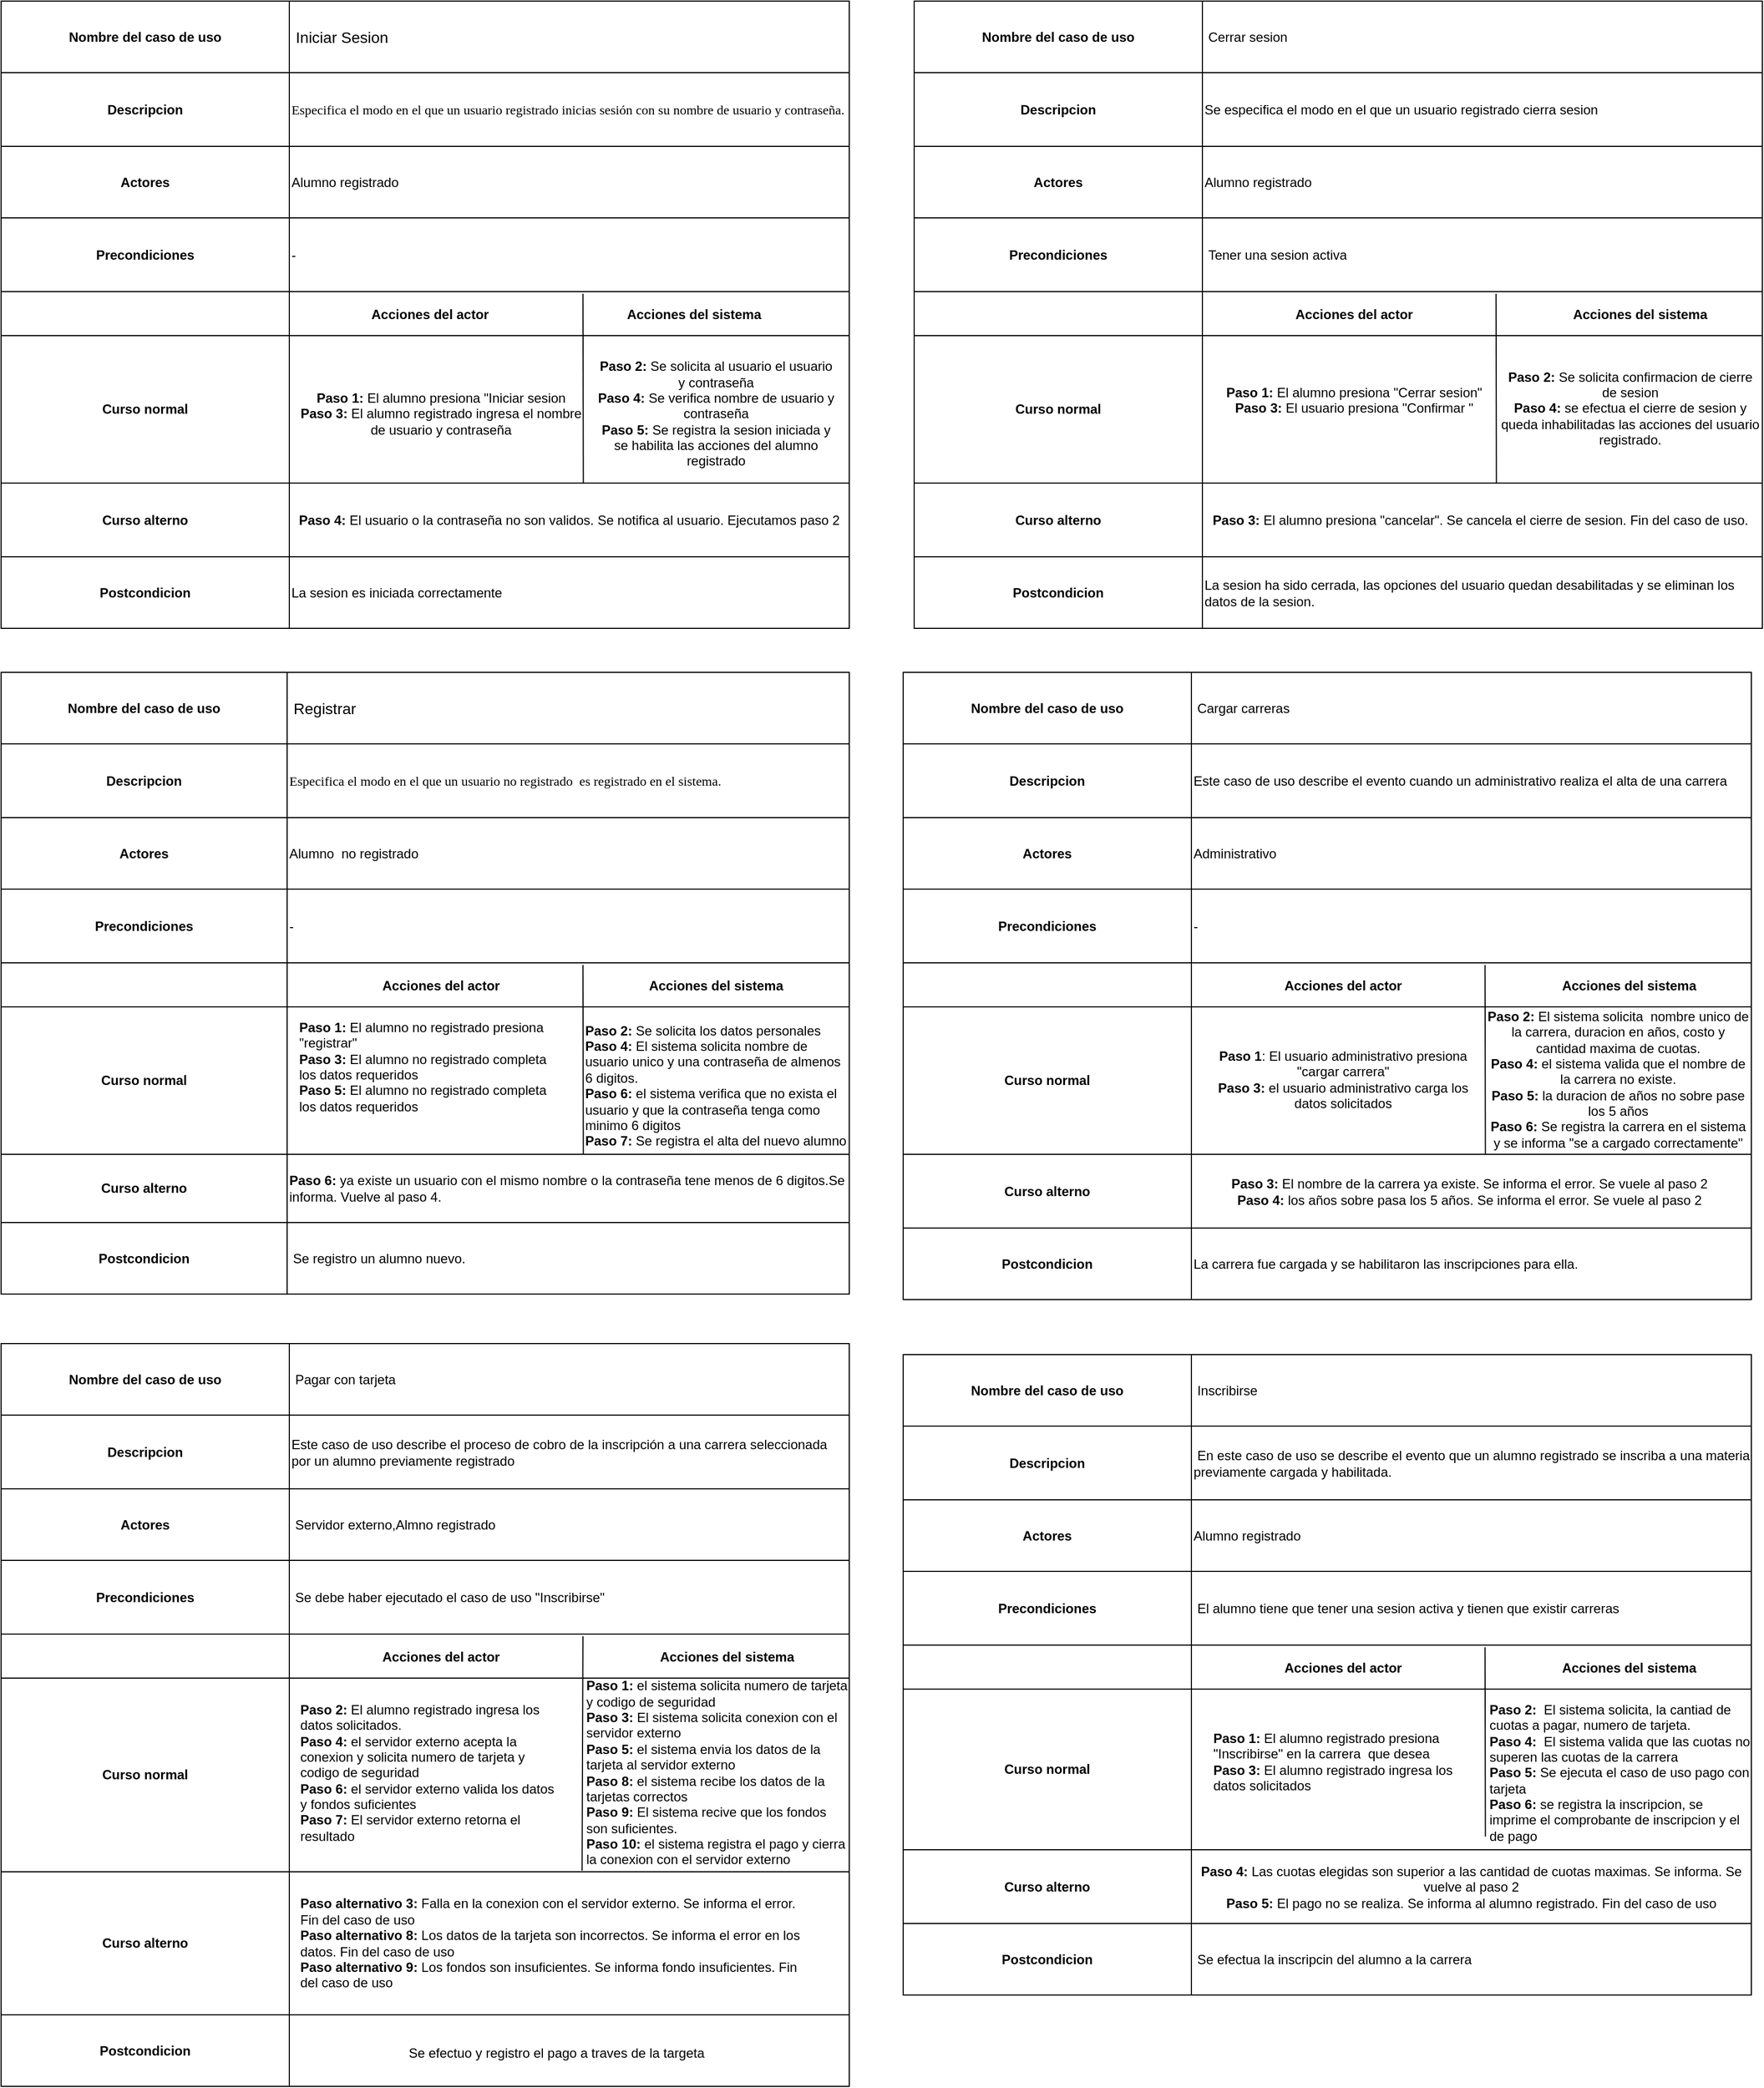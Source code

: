 <mxfile version="28.1.2">
  <diagram name="Página-1" id="vC_O6LwcWzc2zoWE40j2">
    <mxGraphModel dx="703" dy="850" grid="1" gridSize="10" guides="1" tooltips="1" connect="1" arrows="1" fold="1" page="1" pageScale="1" pageWidth="827" pageHeight="1169" math="0" shadow="0">
      <root>
        <mxCell id="0" />
        <mxCell id="1" parent="0" />
        <mxCell id="im5-o7usMu12Ao5SWC0J-1" value="" style="shape=table;startSize=0;container=1;collapsible=0;childLayout=tableLayout;" vertex="1" parent="1">
          <mxGeometry x="170" y="290" width="771" height="570" as="geometry" />
        </mxCell>
        <mxCell id="im5-o7usMu12Ao5SWC0J-2" value="" style="shape=tableRow;horizontal=0;startSize=0;swimlaneHead=0;swimlaneBody=0;strokeColor=inherit;top=0;left=0;bottom=0;right=0;collapsible=0;dropTarget=0;fillColor=none;points=[[0,0.5],[1,0.5]];portConstraint=eastwest;" vertex="1" parent="im5-o7usMu12Ao5SWC0J-1">
          <mxGeometry width="771" height="65" as="geometry" />
        </mxCell>
        <mxCell id="im5-o7usMu12Ao5SWC0J-3" value="&lt;b&gt;Nombre del caso de uso&lt;/b&gt;" style="shape=partialRectangle;html=1;whiteSpace=wrap;connectable=0;strokeColor=inherit;overflow=hidden;fillColor=none;top=0;left=0;bottom=0;right=0;pointerEvents=1;" vertex="1" parent="im5-o7usMu12Ao5SWC0J-2">
          <mxGeometry width="262" height="65" as="geometry">
            <mxRectangle width="262" height="65" as="alternateBounds" />
          </mxGeometry>
        </mxCell>
        <mxCell id="im5-o7usMu12Ao5SWC0J-4" value="&lt;font style=&quot;font-size: 14px;&quot;&gt;&amp;nbsp;Iniciar Sesion&lt;/font&gt;" style="shape=partialRectangle;html=1;whiteSpace=wrap;connectable=0;strokeColor=inherit;overflow=hidden;fillColor=none;top=0;left=0;bottom=0;right=0;pointerEvents=1;align=left;" vertex="1" parent="im5-o7usMu12Ao5SWC0J-2">
          <mxGeometry x="262" width="509" height="65" as="geometry">
            <mxRectangle width="509" height="65" as="alternateBounds" />
          </mxGeometry>
        </mxCell>
        <mxCell id="im5-o7usMu12Ao5SWC0J-5" value="" style="shape=tableRow;horizontal=0;startSize=0;swimlaneHead=0;swimlaneBody=0;strokeColor=inherit;top=0;left=0;bottom=0;right=0;collapsible=0;dropTarget=0;fillColor=none;points=[[0,0.5],[1,0.5]];portConstraint=eastwest;" vertex="1" parent="im5-o7usMu12Ao5SWC0J-1">
          <mxGeometry y="65" width="771" height="67" as="geometry" />
        </mxCell>
        <mxCell id="im5-o7usMu12Ao5SWC0J-6" value="&lt;b&gt;Descripcion&lt;/b&gt;" style="shape=partialRectangle;html=1;whiteSpace=wrap;connectable=0;strokeColor=inherit;overflow=hidden;fillColor=none;top=0;left=0;bottom=0;right=0;pointerEvents=1;" vertex="1" parent="im5-o7usMu12Ao5SWC0J-5">
          <mxGeometry width="262" height="67" as="geometry">
            <mxRectangle width="262" height="67" as="alternateBounds" />
          </mxGeometry>
        </mxCell>
        <mxCell id="im5-o7usMu12Ao5SWC0J-7" value="&lt;p style=&quot;language:es-MX;line-height:normal;margin-top:0pt;margin-bottom:0pt;&lt;br/&gt;margin-left:0in;margin-right:0in;text-indent:0in;text-align:justify;text-justify:&lt;br/&gt;inter-ideograph;direction:ltr;unicode-bidi:embed&quot;&gt;&lt;font style=&quot;font-size: 12px;&quot;&gt;&lt;span style=&quot;font-family: Verdana; font-variant-numeric: normal; font-variant-east-asian: normal; font-variant-alternates: normal; font-variant-position: normal; font-variant-emoji: normal;&quot;&gt;Especifica&amp;nbsp;&lt;/span&gt;&lt;span style=&quot;font-family: Verdana; font-variant-numeric: normal; font-variant-east-asian: normal; font-variant-alternates: normal; font-variant-position: normal; font-variant-emoji: normal;&quot;&gt;el&amp;nbsp;&lt;/span&gt;&lt;span style=&quot;font-family: Verdana; font-variant-numeric: normal; font-variant-east-asian: normal; font-variant-alternates: normal; font-variant-position: normal; font-variant-emoji: normal;&quot;&gt;modo &lt;/span&gt;&lt;span style=&quot;font-family: Verdana; font-variant-numeric: normal; font-variant-east-asian: normal; font-variant-alternates: normal; font-variant-position: normal; font-variant-emoji: normal;&quot;&gt;en&amp;nbsp;&lt;/span&gt;&lt;span style=&quot;font-family: Verdana; font-variant-numeric: normal; font-variant-east-asian: normal; font-variant-alternates: normal; font-variant-position: normal; font-variant-emoji: normal;&quot;&gt;el&amp;nbsp;&lt;/span&gt;&lt;span style=&quot;font-family: Verdana; font-variant-numeric: normal; font-variant-east-asian: normal; font-variant-alternates: normal; font-variant-position: normal; font-variant-emoji: normal;&quot;&gt;que un &lt;/span&gt;&lt;span style=&quot;font-family: Verdana; font-variant-numeric: normal; font-variant-east-asian: normal; font-variant-alternates: normal; font-variant-position: normal; font-variant-emoji: normal;&quot;&gt;usuario&amp;nbsp;&lt;/span&gt;&lt;span style=&quot;font-family: Verdana; font-variant-numeric: normal; font-variant-east-asian: normal; font-variant-alternates: normal; font-variant-position: normal; font-variant-emoji: normal;&quot;&gt;registrado&amp;nbsp;&lt;/span&gt;&lt;span style=&quot;font-family: Verdana; font-variant-numeric: normal; font-variant-east-asian: normal; font-variant-alternates: normal; font-variant-position: normal; font-variant-emoji: normal;&quot;&gt;inicia&lt;/span&gt;&lt;span style=&quot;font-family: Verdana; font-variant-numeric: normal; font-variant-east-asian: normal; font-variant-alternates: normal; font-variant-position: normal; font-variant-emoji: normal;&quot;&gt;s sesión&amp;nbsp;&lt;/span&gt;&lt;span style=&quot;font-family: Verdana; font-variant-numeric: normal; font-variant-east-asian: normal; font-variant-alternates: normal; font-variant-position: normal; font-variant-emoji: normal;&quot;&gt;con &lt;/span&gt;&lt;span style=&quot;font-family: Verdana; font-variant-numeric: normal; font-variant-east-asian: normal; font-variant-alternates: normal; font-variant-position: normal; font-variant-emoji: normal;&quot;&gt;su&amp;nbsp;&lt;/span&gt;&lt;span style=&quot;font-family: Verdana; font-variant-numeric: normal; font-variant-east-asian: normal; font-variant-alternates: normal; font-variant-position: normal; font-variant-emoji: normal;&quot;&gt;nombre&amp;nbsp;&lt;/span&gt;&lt;span style=&quot;font-family: Verdana; font-variant-numeric: normal; font-variant-east-asian: normal; font-variant-alternates: normal; font-variant-position: normal; font-variant-emoji: normal;&quot;&gt;de &lt;/span&gt;&lt;span style=&quot;font-family: Verdana; font-variant-numeric: normal; font-variant-east-asian: normal; font-variant-alternates: normal; font-variant-position: normal; font-variant-emoji: normal;&quot;&gt;usuario&amp;nbsp;&lt;/span&gt;&lt;span style=&quot;font-family: Verdana; font-variant-numeric: normal; font-variant-east-asian: normal; font-variant-alternates: normal; font-variant-position: normal; font-variant-emoji: normal;&quot;&gt;y &lt;/span&gt;&lt;span style=&quot;font-family: Verdana; font-variant-numeric: normal; font-variant-east-asian: normal; font-variant-alternates: normal; font-variant-position: normal; font-variant-emoji: normal;&quot;&gt;contraseña&lt;/span&gt;&lt;span style=&quot;font-family: Verdana; font-variant-numeric: normal; font-variant-east-asian: normal; font-variant-alternates: normal; font-variant-position: normal; font-variant-emoji: normal;&quot;&gt;.&lt;/span&gt;&lt;/font&gt;&lt;/p&gt;" style="shape=partialRectangle;html=1;whiteSpace=wrap;connectable=0;strokeColor=inherit;overflow=hidden;fillColor=none;top=0;left=0;bottom=0;right=0;pointerEvents=1;align=left;" vertex="1" parent="im5-o7usMu12Ao5SWC0J-5">
          <mxGeometry x="262" width="509" height="67" as="geometry">
            <mxRectangle width="509" height="67" as="alternateBounds" />
          </mxGeometry>
        </mxCell>
        <mxCell id="im5-o7usMu12Ao5SWC0J-8" value="" style="shape=tableRow;horizontal=0;startSize=0;swimlaneHead=0;swimlaneBody=0;strokeColor=inherit;top=0;left=0;bottom=0;right=0;collapsible=0;dropTarget=0;fillColor=none;points=[[0,0.5],[1,0.5]];portConstraint=eastwest;" vertex="1" parent="im5-o7usMu12Ao5SWC0J-1">
          <mxGeometry y="132" width="771" height="65" as="geometry" />
        </mxCell>
        <mxCell id="im5-o7usMu12Ao5SWC0J-9" value="&lt;b&gt;Actores&lt;/b&gt;" style="shape=partialRectangle;html=1;whiteSpace=wrap;connectable=0;strokeColor=inherit;overflow=hidden;fillColor=none;top=0;left=0;bottom=0;right=0;pointerEvents=1;" vertex="1" parent="im5-o7usMu12Ao5SWC0J-8">
          <mxGeometry width="262" height="65" as="geometry">
            <mxRectangle width="262" height="65" as="alternateBounds" />
          </mxGeometry>
        </mxCell>
        <mxCell id="im5-o7usMu12Ao5SWC0J-10" value="Alumno registrado" style="shape=partialRectangle;html=1;whiteSpace=wrap;connectable=0;strokeColor=inherit;overflow=hidden;fillColor=none;top=0;left=0;bottom=0;right=0;pointerEvents=1;align=left;" vertex="1" parent="im5-o7usMu12Ao5SWC0J-8">
          <mxGeometry x="262" width="509" height="65" as="geometry">
            <mxRectangle width="509" height="65" as="alternateBounds" />
          </mxGeometry>
        </mxCell>
        <mxCell id="im5-o7usMu12Ao5SWC0J-11" value="" style="shape=tableRow;horizontal=0;startSize=0;swimlaneHead=0;swimlaneBody=0;strokeColor=inherit;top=0;left=0;bottom=0;right=0;collapsible=0;dropTarget=0;fillColor=none;points=[[0,0.5],[1,0.5]];portConstraint=eastwest;" vertex="1" parent="im5-o7usMu12Ao5SWC0J-1">
          <mxGeometry y="197" width="771" height="67" as="geometry" />
        </mxCell>
        <mxCell id="im5-o7usMu12Ao5SWC0J-12" value="&lt;b&gt;Precondiciones&lt;/b&gt;" style="shape=partialRectangle;html=1;whiteSpace=wrap;connectable=0;strokeColor=inherit;overflow=hidden;fillColor=none;top=0;left=0;bottom=0;right=0;pointerEvents=1;" vertex="1" parent="im5-o7usMu12Ao5SWC0J-11">
          <mxGeometry width="262" height="67" as="geometry">
            <mxRectangle width="262" height="67" as="alternateBounds" />
          </mxGeometry>
        </mxCell>
        <mxCell id="im5-o7usMu12Ao5SWC0J-13" value="-" style="shape=partialRectangle;html=1;whiteSpace=wrap;connectable=0;strokeColor=inherit;overflow=hidden;fillColor=none;top=0;left=0;bottom=0;right=0;pointerEvents=1;align=left;" vertex="1" parent="im5-o7usMu12Ao5SWC0J-11">
          <mxGeometry x="262" width="509" height="67" as="geometry">
            <mxRectangle width="509" height="67" as="alternateBounds" />
          </mxGeometry>
        </mxCell>
        <mxCell id="im5-o7usMu12Ao5SWC0J-14" value="" style="shape=tableRow;horizontal=0;startSize=0;swimlaneHead=0;swimlaneBody=0;strokeColor=inherit;top=0;left=0;bottom=0;right=0;collapsible=0;dropTarget=0;fillColor=none;points=[[0,0.5],[1,0.5]];portConstraint=eastwest;" vertex="1" parent="im5-o7usMu12Ao5SWC0J-1">
          <mxGeometry y="264" width="771" height="40" as="geometry" />
        </mxCell>
        <mxCell id="im5-o7usMu12Ao5SWC0J-15" value="" style="shape=partialRectangle;html=1;whiteSpace=wrap;connectable=0;strokeColor=inherit;overflow=hidden;fillColor=none;top=0;left=0;bottom=0;right=0;pointerEvents=1;" vertex="1" parent="im5-o7usMu12Ao5SWC0J-14">
          <mxGeometry width="262" height="40" as="geometry">
            <mxRectangle width="262" height="40" as="alternateBounds" />
          </mxGeometry>
        </mxCell>
        <mxCell id="im5-o7usMu12Ao5SWC0J-16" value="" style="shape=partialRectangle;html=1;whiteSpace=wrap;connectable=0;strokeColor=inherit;overflow=hidden;fillColor=none;top=0;left=0;bottom=0;right=0;pointerEvents=1;" vertex="1" parent="im5-o7usMu12Ao5SWC0J-14">
          <mxGeometry x="262" width="509" height="40" as="geometry">
            <mxRectangle width="509" height="40" as="alternateBounds" />
          </mxGeometry>
        </mxCell>
        <mxCell id="im5-o7usMu12Ao5SWC0J-17" value="" style="endArrow=none;html=1;rounded=0;exitX=0.704;exitY=0.998;exitDx=0;exitDy=0;exitPerimeter=0;entryX=0.686;entryY=0.05;entryDx=0;entryDy=0;entryPerimeter=0;" edge="1" parent="im5-o7usMu12Ao5SWC0J-1" target="im5-o7usMu12Ao5SWC0J-14">
          <mxGeometry width="50" height="50" relative="1" as="geometry">
            <mxPoint x="529.254" y="438.002" as="sourcePoint" />
            <mxPoint x="520.002" y="306.27" as="targetPoint" />
          </mxGeometry>
        </mxCell>
        <mxCell id="im5-o7usMu12Ao5SWC0J-18" value="" style="shape=tableRow;horizontal=0;startSize=0;swimlaneHead=0;swimlaneBody=0;strokeColor=inherit;top=0;left=0;bottom=0;right=0;collapsible=0;dropTarget=0;fillColor=none;points=[[0,0.5],[1,0.5]];portConstraint=eastwest;" vertex="1" parent="im5-o7usMu12Ao5SWC0J-1">
          <mxGeometry y="304" width="771" height="134" as="geometry" />
        </mxCell>
        <mxCell id="im5-o7usMu12Ao5SWC0J-19" value="&lt;b&gt;Curso normal&lt;/b&gt;" style="shape=partialRectangle;html=1;whiteSpace=wrap;connectable=0;strokeColor=inherit;overflow=hidden;fillColor=none;top=0;left=0;bottom=0;right=0;pointerEvents=1;" vertex="1" parent="im5-o7usMu12Ao5SWC0J-18">
          <mxGeometry width="262" height="134" as="geometry">
            <mxRectangle width="262" height="134" as="alternateBounds" />
          </mxGeometry>
        </mxCell>
        <mxCell id="im5-o7usMu12Ao5SWC0J-20" value="&lt;table&gt;&lt;tbody&gt;&lt;tr&gt;&lt;td&gt;&lt;br&gt;&lt;/td&gt;&lt;td&gt;&lt;br&gt;&lt;/td&gt;&lt;/tr&gt;&lt;/tbody&gt;&lt;/table&gt;" style="shape=partialRectangle;html=1;whiteSpace=wrap;connectable=0;strokeColor=inherit;overflow=hidden;fillColor=none;top=0;left=0;bottom=0;right=0;pointerEvents=1;" vertex="1" parent="im5-o7usMu12Ao5SWC0J-18">
          <mxGeometry x="262" width="509" height="134" as="geometry">
            <mxRectangle width="509" height="134" as="alternateBounds" />
          </mxGeometry>
        </mxCell>
        <mxCell id="im5-o7usMu12Ao5SWC0J-21" value="" style="shape=tableRow;horizontal=0;startSize=0;swimlaneHead=0;swimlaneBody=0;strokeColor=inherit;top=0;left=0;bottom=0;right=0;collapsible=0;dropTarget=0;fillColor=none;points=[[0,0.5],[1,0.5]];portConstraint=eastwest;" vertex="1" parent="im5-o7usMu12Ao5SWC0J-1">
          <mxGeometry y="438" width="771" height="67" as="geometry" />
        </mxCell>
        <mxCell id="im5-o7usMu12Ao5SWC0J-22" value="&lt;b&gt;Curso alterno&lt;/b&gt;" style="shape=partialRectangle;html=1;whiteSpace=wrap;connectable=0;strokeColor=inherit;overflow=hidden;fillColor=none;top=0;left=0;bottom=0;right=0;pointerEvents=1;" vertex="1" parent="im5-o7usMu12Ao5SWC0J-21">
          <mxGeometry width="262" height="67" as="geometry">
            <mxRectangle width="262" height="67" as="alternateBounds" />
          </mxGeometry>
        </mxCell>
        <mxCell id="im5-o7usMu12Ao5SWC0J-23" value="&lt;b&gt;Paso 4: &lt;/b&gt;El usuario o la contraseña no son validos. Se notifica al usuario. Ejecutamos paso 2" style="shape=partialRectangle;html=1;whiteSpace=wrap;connectable=0;strokeColor=inherit;overflow=hidden;fillColor=none;top=0;left=0;bottom=0;right=0;pointerEvents=1;" vertex="1" parent="im5-o7usMu12Ao5SWC0J-21">
          <mxGeometry x="262" width="509" height="67" as="geometry">
            <mxRectangle width="509" height="67" as="alternateBounds" />
          </mxGeometry>
        </mxCell>
        <mxCell id="im5-o7usMu12Ao5SWC0J-24" value="" style="shape=tableRow;horizontal=0;startSize=0;swimlaneHead=0;swimlaneBody=0;strokeColor=inherit;top=0;left=0;bottom=0;right=0;collapsible=0;dropTarget=0;fillColor=none;points=[[0,0.5],[1,0.5]];portConstraint=eastwest;" vertex="1" parent="im5-o7usMu12Ao5SWC0J-1">
          <mxGeometry y="505" width="771" height="65" as="geometry" />
        </mxCell>
        <mxCell id="im5-o7usMu12Ao5SWC0J-25" value="&lt;b&gt;Postcondicion&lt;/b&gt;" style="shape=partialRectangle;html=1;whiteSpace=wrap;connectable=0;strokeColor=inherit;overflow=hidden;fillColor=none;top=0;left=0;bottom=0;right=0;pointerEvents=1;" vertex="1" parent="im5-o7usMu12Ao5SWC0J-24">
          <mxGeometry width="262" height="65" as="geometry">
            <mxRectangle width="262" height="65" as="alternateBounds" />
          </mxGeometry>
        </mxCell>
        <mxCell id="im5-o7usMu12Ao5SWC0J-26" value="La sesion es iniciada correctamente" style="shape=partialRectangle;html=1;whiteSpace=wrap;connectable=0;strokeColor=inherit;overflow=hidden;fillColor=none;top=0;left=0;bottom=0;right=0;pointerEvents=1;align=left;" vertex="1" parent="im5-o7usMu12Ao5SWC0J-24">
          <mxGeometry x="262" width="509" height="65" as="geometry">
            <mxRectangle width="509" height="65" as="alternateBounds" />
          </mxGeometry>
        </mxCell>
        <mxCell id="im5-o7usMu12Ao5SWC0J-27" value="&lt;b&gt;Acciones del actor&lt;/b&gt;" style="text;html=1;align=center;verticalAlign=middle;whiteSpace=wrap;rounded=0;movable=1;resizable=1;rotatable=1;deletable=1;editable=1;locked=0;connectable=1;" vertex="1" parent="1">
          <mxGeometry x="470" y="560" width="180" height="30" as="geometry" />
        </mxCell>
        <mxCell id="im5-o7usMu12Ao5SWC0J-28" value="&lt;b&gt;Acciones del sistema&lt;/b&gt;" style="text;html=1;align=center;verticalAlign=middle;whiteSpace=wrap;rounded=0;movable=1;resizable=1;rotatable=1;deletable=1;editable=1;locked=0;connectable=1;" vertex="1" parent="1">
          <mxGeometry x="720" y="560" width="160" height="30" as="geometry" />
        </mxCell>
        <mxCell id="im5-o7usMu12Ao5SWC0J-55" value="" style="shape=table;startSize=0;container=1;collapsible=0;childLayout=tableLayout;" vertex="1" parent="1">
          <mxGeometry x="1000" y="290" width="771" height="570" as="geometry" />
        </mxCell>
        <mxCell id="im5-o7usMu12Ao5SWC0J-56" value="" style="shape=tableRow;horizontal=0;startSize=0;swimlaneHead=0;swimlaneBody=0;strokeColor=inherit;top=0;left=0;bottom=0;right=0;collapsible=0;dropTarget=0;fillColor=none;points=[[0,0.5],[1,0.5]];portConstraint=eastwest;" vertex="1" parent="im5-o7usMu12Ao5SWC0J-55">
          <mxGeometry width="771" height="65" as="geometry" />
        </mxCell>
        <mxCell id="im5-o7usMu12Ao5SWC0J-57" value="&lt;b&gt;Nombre del caso de uso&lt;/b&gt;" style="shape=partialRectangle;html=1;whiteSpace=wrap;connectable=0;strokeColor=inherit;overflow=hidden;fillColor=none;top=0;left=0;bottom=0;right=0;pointerEvents=1;" vertex="1" parent="im5-o7usMu12Ao5SWC0J-56">
          <mxGeometry width="262" height="65" as="geometry">
            <mxRectangle width="262" height="65" as="alternateBounds" />
          </mxGeometry>
        </mxCell>
        <mxCell id="im5-o7usMu12Ao5SWC0J-58" value="&amp;nbsp;Cerrar sesion" style="shape=partialRectangle;html=1;whiteSpace=wrap;connectable=0;strokeColor=inherit;overflow=hidden;fillColor=none;top=0;left=0;bottom=0;right=0;pointerEvents=1;align=left;" vertex="1" parent="im5-o7usMu12Ao5SWC0J-56">
          <mxGeometry x="262" width="509" height="65" as="geometry">
            <mxRectangle width="509" height="65" as="alternateBounds" />
          </mxGeometry>
        </mxCell>
        <mxCell id="im5-o7usMu12Ao5SWC0J-59" value="" style="shape=tableRow;horizontal=0;startSize=0;swimlaneHead=0;swimlaneBody=0;strokeColor=inherit;top=0;left=0;bottom=0;right=0;collapsible=0;dropTarget=0;fillColor=none;points=[[0,0.5],[1,0.5]];portConstraint=eastwest;" vertex="1" parent="im5-o7usMu12Ao5SWC0J-55">
          <mxGeometry y="65" width="771" height="67" as="geometry" />
        </mxCell>
        <mxCell id="im5-o7usMu12Ao5SWC0J-60" value="&lt;b&gt;Descripcion&lt;/b&gt;" style="shape=partialRectangle;html=1;whiteSpace=wrap;connectable=0;strokeColor=inherit;overflow=hidden;fillColor=none;top=0;left=0;bottom=0;right=0;pointerEvents=1;" vertex="1" parent="im5-o7usMu12Ao5SWC0J-59">
          <mxGeometry width="262" height="67" as="geometry">
            <mxRectangle width="262" height="67" as="alternateBounds" />
          </mxGeometry>
        </mxCell>
        <mxCell id="im5-o7usMu12Ao5SWC0J-61" value="Se especifica el modo en el que un usuario registrado cierra sesion" style="shape=partialRectangle;html=1;whiteSpace=wrap;connectable=0;strokeColor=inherit;overflow=hidden;fillColor=none;top=0;left=0;bottom=0;right=0;pointerEvents=1;align=left;" vertex="1" parent="im5-o7usMu12Ao5SWC0J-59">
          <mxGeometry x="262" width="509" height="67" as="geometry">
            <mxRectangle width="509" height="67" as="alternateBounds" />
          </mxGeometry>
        </mxCell>
        <mxCell id="im5-o7usMu12Ao5SWC0J-62" value="" style="shape=tableRow;horizontal=0;startSize=0;swimlaneHead=0;swimlaneBody=0;strokeColor=inherit;top=0;left=0;bottom=0;right=0;collapsible=0;dropTarget=0;fillColor=none;points=[[0,0.5],[1,0.5]];portConstraint=eastwest;" vertex="1" parent="im5-o7usMu12Ao5SWC0J-55">
          <mxGeometry y="132" width="771" height="65" as="geometry" />
        </mxCell>
        <mxCell id="im5-o7usMu12Ao5SWC0J-63" value="&lt;b&gt;Actores&lt;/b&gt;" style="shape=partialRectangle;html=1;whiteSpace=wrap;connectable=0;strokeColor=inherit;overflow=hidden;fillColor=none;top=0;left=0;bottom=0;right=0;pointerEvents=1;" vertex="1" parent="im5-o7usMu12Ao5SWC0J-62">
          <mxGeometry width="262" height="65" as="geometry">
            <mxRectangle width="262" height="65" as="alternateBounds" />
          </mxGeometry>
        </mxCell>
        <mxCell id="im5-o7usMu12Ao5SWC0J-64" value="Alumno registrado&lt;span style=&quot;white-space: pre;&quot;&gt;&#x9;&lt;/span&gt;" style="shape=partialRectangle;html=1;whiteSpace=wrap;connectable=0;strokeColor=inherit;overflow=hidden;fillColor=none;top=0;left=0;bottom=0;right=0;pointerEvents=1;align=left;" vertex="1" parent="im5-o7usMu12Ao5SWC0J-62">
          <mxGeometry x="262" width="509" height="65" as="geometry">
            <mxRectangle width="509" height="65" as="alternateBounds" />
          </mxGeometry>
        </mxCell>
        <mxCell id="im5-o7usMu12Ao5SWC0J-65" value="" style="shape=tableRow;horizontal=0;startSize=0;swimlaneHead=0;swimlaneBody=0;strokeColor=inherit;top=0;left=0;bottom=0;right=0;collapsible=0;dropTarget=0;fillColor=none;points=[[0,0.5],[1,0.5]];portConstraint=eastwest;" vertex="1" parent="im5-o7usMu12Ao5SWC0J-55">
          <mxGeometry y="197" width="771" height="67" as="geometry" />
        </mxCell>
        <mxCell id="im5-o7usMu12Ao5SWC0J-66" value="&lt;b&gt;Precondiciones&lt;/b&gt;" style="shape=partialRectangle;html=1;whiteSpace=wrap;connectable=0;strokeColor=inherit;overflow=hidden;fillColor=none;top=0;left=0;bottom=0;right=0;pointerEvents=1;" vertex="1" parent="im5-o7usMu12Ao5SWC0J-65">
          <mxGeometry width="262" height="67" as="geometry">
            <mxRectangle width="262" height="67" as="alternateBounds" />
          </mxGeometry>
        </mxCell>
        <mxCell id="im5-o7usMu12Ao5SWC0J-67" value="&amp;nbsp;Tener una sesion activa" style="shape=partialRectangle;html=1;whiteSpace=wrap;connectable=0;strokeColor=inherit;overflow=hidden;fillColor=none;top=0;left=0;bottom=0;right=0;pointerEvents=1;align=left;" vertex="1" parent="im5-o7usMu12Ao5SWC0J-65">
          <mxGeometry x="262" width="509" height="67" as="geometry">
            <mxRectangle width="509" height="67" as="alternateBounds" />
          </mxGeometry>
        </mxCell>
        <mxCell id="im5-o7usMu12Ao5SWC0J-68" value="" style="shape=tableRow;horizontal=0;startSize=0;swimlaneHead=0;swimlaneBody=0;strokeColor=inherit;top=0;left=0;bottom=0;right=0;collapsible=0;dropTarget=0;fillColor=none;points=[[0,0.5],[1,0.5]];portConstraint=eastwest;" vertex="1" parent="im5-o7usMu12Ao5SWC0J-55">
          <mxGeometry y="264" width="771" height="40" as="geometry" />
        </mxCell>
        <mxCell id="im5-o7usMu12Ao5SWC0J-69" value="" style="shape=partialRectangle;html=1;whiteSpace=wrap;connectable=0;strokeColor=inherit;overflow=hidden;fillColor=none;top=0;left=0;bottom=0;right=0;pointerEvents=1;" vertex="1" parent="im5-o7usMu12Ao5SWC0J-68">
          <mxGeometry width="262" height="40" as="geometry">
            <mxRectangle width="262" height="40" as="alternateBounds" />
          </mxGeometry>
        </mxCell>
        <mxCell id="im5-o7usMu12Ao5SWC0J-70" value="" style="shape=partialRectangle;html=1;whiteSpace=wrap;connectable=0;strokeColor=inherit;overflow=hidden;fillColor=none;top=0;left=0;bottom=0;right=0;pointerEvents=1;" vertex="1" parent="im5-o7usMu12Ao5SWC0J-68">
          <mxGeometry x="262" width="509" height="40" as="geometry">
            <mxRectangle width="509" height="40" as="alternateBounds" />
          </mxGeometry>
        </mxCell>
        <mxCell id="im5-o7usMu12Ao5SWC0J-71" value="" style="endArrow=none;html=1;rounded=0;exitX=0.704;exitY=0.998;exitDx=0;exitDy=0;exitPerimeter=0;entryX=0.686;entryY=0.05;entryDx=0;entryDy=0;entryPerimeter=0;" edge="1" parent="im5-o7usMu12Ao5SWC0J-55" target="im5-o7usMu12Ao5SWC0J-68">
          <mxGeometry width="50" height="50" relative="1" as="geometry">
            <mxPoint x="529.254" y="438.002" as="sourcePoint" />
            <mxPoint x="520.002" y="306.27" as="targetPoint" />
          </mxGeometry>
        </mxCell>
        <mxCell id="im5-o7usMu12Ao5SWC0J-72" value="" style="shape=tableRow;horizontal=0;startSize=0;swimlaneHead=0;swimlaneBody=0;strokeColor=inherit;top=0;left=0;bottom=0;right=0;collapsible=0;dropTarget=0;fillColor=none;points=[[0,0.5],[1,0.5]];portConstraint=eastwest;" vertex="1" parent="im5-o7usMu12Ao5SWC0J-55">
          <mxGeometry y="304" width="771" height="134" as="geometry" />
        </mxCell>
        <mxCell id="im5-o7usMu12Ao5SWC0J-73" value="&lt;b&gt;Curso normal&lt;/b&gt;" style="shape=partialRectangle;html=1;whiteSpace=wrap;connectable=0;strokeColor=inherit;overflow=hidden;fillColor=none;top=0;left=0;bottom=0;right=0;pointerEvents=1;" vertex="1" parent="im5-o7usMu12Ao5SWC0J-72">
          <mxGeometry width="262" height="134" as="geometry">
            <mxRectangle width="262" height="134" as="alternateBounds" />
          </mxGeometry>
        </mxCell>
        <mxCell id="im5-o7usMu12Ao5SWC0J-74" value="&lt;table&gt;&lt;tbody&gt;&lt;tr&gt;&lt;td&gt;&lt;br&gt;&lt;/td&gt;&lt;td&gt;&lt;br&gt;&lt;/td&gt;&lt;/tr&gt;&lt;/tbody&gt;&lt;/table&gt;" style="shape=partialRectangle;html=1;whiteSpace=wrap;connectable=0;strokeColor=inherit;overflow=hidden;fillColor=none;top=0;left=0;bottom=0;right=0;pointerEvents=1;" vertex="1" parent="im5-o7usMu12Ao5SWC0J-72">
          <mxGeometry x="262" width="509" height="134" as="geometry">
            <mxRectangle width="509" height="134" as="alternateBounds" />
          </mxGeometry>
        </mxCell>
        <mxCell id="im5-o7usMu12Ao5SWC0J-75" value="" style="shape=tableRow;horizontal=0;startSize=0;swimlaneHead=0;swimlaneBody=0;strokeColor=inherit;top=0;left=0;bottom=0;right=0;collapsible=0;dropTarget=0;fillColor=none;points=[[0,0.5],[1,0.5]];portConstraint=eastwest;" vertex="1" parent="im5-o7usMu12Ao5SWC0J-55">
          <mxGeometry y="438" width="771" height="67" as="geometry" />
        </mxCell>
        <mxCell id="im5-o7usMu12Ao5SWC0J-76" value="&lt;b&gt;Curso alterno&lt;/b&gt;" style="shape=partialRectangle;html=1;whiteSpace=wrap;connectable=0;strokeColor=inherit;overflow=hidden;fillColor=none;top=0;left=0;bottom=0;right=0;pointerEvents=1;" vertex="1" parent="im5-o7usMu12Ao5SWC0J-75">
          <mxGeometry width="262" height="67" as="geometry">
            <mxRectangle width="262" height="67" as="alternateBounds" />
          </mxGeometry>
        </mxCell>
        <mxCell id="im5-o7usMu12Ao5SWC0J-77" value="&lt;b&gt;Paso 3: &lt;/b&gt;El alumno presiona &quot;cancelar&quot;. Se cancela el cierre de sesion. Fin del caso de uso.&lt;b&gt;&amp;nbsp;&lt;/b&gt;" style="shape=partialRectangle;html=1;whiteSpace=wrap;connectable=0;strokeColor=inherit;overflow=hidden;fillColor=none;top=0;left=0;bottom=0;right=0;pointerEvents=1;" vertex="1" parent="im5-o7usMu12Ao5SWC0J-75">
          <mxGeometry x="262" width="509" height="67" as="geometry">
            <mxRectangle width="509" height="67" as="alternateBounds" />
          </mxGeometry>
        </mxCell>
        <mxCell id="im5-o7usMu12Ao5SWC0J-78" value="" style="shape=tableRow;horizontal=0;startSize=0;swimlaneHead=0;swimlaneBody=0;strokeColor=inherit;top=0;left=0;bottom=0;right=0;collapsible=0;dropTarget=0;fillColor=none;points=[[0,0.5],[1,0.5]];portConstraint=eastwest;" vertex="1" parent="im5-o7usMu12Ao5SWC0J-55">
          <mxGeometry y="505" width="771" height="65" as="geometry" />
        </mxCell>
        <mxCell id="im5-o7usMu12Ao5SWC0J-79" value="&lt;b&gt;Postcondicion&lt;/b&gt;" style="shape=partialRectangle;html=1;whiteSpace=wrap;connectable=0;strokeColor=inherit;overflow=hidden;fillColor=none;top=0;left=0;bottom=0;right=0;pointerEvents=1;" vertex="1" parent="im5-o7usMu12Ao5SWC0J-78">
          <mxGeometry width="262" height="65" as="geometry">
            <mxRectangle width="262" height="65" as="alternateBounds" />
          </mxGeometry>
        </mxCell>
        <mxCell id="im5-o7usMu12Ao5SWC0J-80" value="La sesion ha sido cerrada, las opciones del usuario quedan desabilitadas y se eliminan los datos de la sesion.&amp;nbsp;" style="shape=partialRectangle;html=1;whiteSpace=wrap;connectable=0;strokeColor=inherit;overflow=hidden;fillColor=none;top=0;left=0;bottom=0;right=0;pointerEvents=1;align=left;" vertex="1" parent="im5-o7usMu12Ao5SWC0J-78">
          <mxGeometry x="262" width="509" height="65" as="geometry">
            <mxRectangle width="509" height="65" as="alternateBounds" />
          </mxGeometry>
        </mxCell>
        <mxCell id="im5-o7usMu12Ao5SWC0J-81" value="&lt;b&gt;Acciones del actor&lt;/b&gt;" style="text;html=1;align=center;verticalAlign=middle;whiteSpace=wrap;rounded=0;movable=1;resizable=1;rotatable=1;deletable=1;editable=1;locked=0;connectable=1;" vertex="1" parent="1">
          <mxGeometry x="1310" y="560" width="180" height="30" as="geometry" />
        </mxCell>
        <mxCell id="im5-o7usMu12Ao5SWC0J-82" value="&lt;b&gt;Acciones del sistema&lt;/b&gt;" style="text;html=1;align=center;verticalAlign=middle;whiteSpace=wrap;rounded=0;movable=1;resizable=1;rotatable=1;deletable=1;editable=1;locked=0;connectable=1;" vertex="1" parent="1">
          <mxGeometry x="1580" y="560" width="160" height="30" as="geometry" />
        </mxCell>
        <mxCell id="im5-o7usMu12Ao5SWC0J-86" value="&lt;b&gt;Paso 1:&lt;/b&gt; El alumno presiona &quot;Iniciar sesion&lt;br&gt;&lt;b&gt;Paso 3: &lt;/b&gt;El alumno registrado ingresa el nombre de usuario y contraseña" style="text;html=1;align=center;verticalAlign=middle;whiteSpace=wrap;rounded=0;" vertex="1" parent="1">
          <mxGeometry x="440" y="600" width="260" height="130" as="geometry" />
        </mxCell>
        <mxCell id="im5-o7usMu12Ao5SWC0J-87" value="&lt;b&gt;Paso 2:&lt;/b&gt; Se solicita al usuario el usuario y contraseña&lt;div&gt;&lt;b&gt;Paso 4:&lt;/b&gt; Se verifica nombre de usuario y contraseña&lt;/div&gt;&lt;div&gt;&lt;b&gt;Paso 5:&lt;/b&gt; Se registra la sesion iniciada y se habilita las acciones del alumno registrado&lt;/div&gt;" style="text;html=1;align=center;verticalAlign=middle;whiteSpace=wrap;rounded=0;" vertex="1" parent="1">
          <mxGeometry x="710" y="610" width="220" height="110" as="geometry" />
        </mxCell>
        <mxCell id="im5-o7usMu12Ao5SWC0J-114" value="&lt;b&gt;Paso 1:&lt;/b&gt; El alumno presiona &quot;Cerrar sesion&quot;&lt;div&gt;&lt;b&gt;Paso 3:&lt;/b&gt;&amp;nbsp;El usuario presiona &quot;Confirmar &quot;&lt;br&gt;&lt;div&gt;&lt;br&gt;&lt;/div&gt;&lt;/div&gt;" style="text;html=1;align=center;verticalAlign=middle;whiteSpace=wrap;rounded=0;" vertex="1" parent="1">
          <mxGeometry x="1280" y="600" width="240" height="120" as="geometry" />
        </mxCell>
        <mxCell id="im5-o7usMu12Ao5SWC0J-115" value="&lt;b&gt;Paso 2:&lt;/b&gt; Se solicita confirmacion de cierre de sesion&lt;div&gt;&lt;div&gt;&lt;b&gt;Paso 4:&lt;/b&gt; se efectua el cierre de sesion y queda&amp;nbsp;inhabilitadas las acciones del usuario registrado.&lt;/div&gt;&lt;/div&gt;" style="text;html=1;align=center;verticalAlign=middle;whiteSpace=wrap;rounded=0;" vertex="1" parent="1">
          <mxGeometry x="1531" y="600" width="240" height="120" as="geometry" />
        </mxCell>
        <mxCell id="im5-o7usMu12Ao5SWC0J-116" value="" style="shape=table;startSize=0;container=1;collapsible=0;childLayout=tableLayout;" vertex="1" parent="1">
          <mxGeometry x="170" y="900" width="771" height="565" as="geometry" />
        </mxCell>
        <mxCell id="im5-o7usMu12Ao5SWC0J-117" value="" style="shape=tableRow;horizontal=0;startSize=0;swimlaneHead=0;swimlaneBody=0;strokeColor=inherit;top=0;left=0;bottom=0;right=0;collapsible=0;dropTarget=0;fillColor=none;points=[[0,0.5],[1,0.5]];portConstraint=eastwest;" vertex="1" parent="im5-o7usMu12Ao5SWC0J-116">
          <mxGeometry width="771" height="65" as="geometry" />
        </mxCell>
        <mxCell id="im5-o7usMu12Ao5SWC0J-118" value="&lt;b&gt;Nombre del caso de uso&lt;/b&gt;" style="shape=partialRectangle;html=1;whiteSpace=wrap;connectable=0;strokeColor=inherit;overflow=hidden;fillColor=none;top=0;left=0;bottom=0;right=0;pointerEvents=1;" vertex="1" parent="im5-o7usMu12Ao5SWC0J-117">
          <mxGeometry width="260" height="65" as="geometry">
            <mxRectangle width="260" height="65" as="alternateBounds" />
          </mxGeometry>
        </mxCell>
        <mxCell id="im5-o7usMu12Ao5SWC0J-119" value="&lt;font style=&quot;font-size: 14px;&quot;&gt;&amp;nbsp;Registrar&amp;nbsp;&lt;/font&gt;" style="shape=partialRectangle;html=1;whiteSpace=wrap;connectable=0;strokeColor=inherit;overflow=hidden;fillColor=none;top=0;left=0;bottom=0;right=0;pointerEvents=1;align=left;" vertex="1" parent="im5-o7usMu12Ao5SWC0J-117">
          <mxGeometry x="260" width="511" height="65" as="geometry">
            <mxRectangle width="511" height="65" as="alternateBounds" />
          </mxGeometry>
        </mxCell>
        <mxCell id="im5-o7usMu12Ao5SWC0J-120" value="" style="shape=tableRow;horizontal=0;startSize=0;swimlaneHead=0;swimlaneBody=0;strokeColor=inherit;top=0;left=0;bottom=0;right=0;collapsible=0;dropTarget=0;fillColor=none;points=[[0,0.5],[1,0.5]];portConstraint=eastwest;" vertex="1" parent="im5-o7usMu12Ao5SWC0J-116">
          <mxGeometry y="65" width="771" height="67" as="geometry" />
        </mxCell>
        <mxCell id="im5-o7usMu12Ao5SWC0J-121" value="&lt;b&gt;Descripcion&lt;/b&gt;" style="shape=partialRectangle;html=1;whiteSpace=wrap;connectable=0;strokeColor=inherit;overflow=hidden;fillColor=none;top=0;left=0;bottom=0;right=0;pointerEvents=1;" vertex="1" parent="im5-o7usMu12Ao5SWC0J-120">
          <mxGeometry width="260" height="67" as="geometry">
            <mxRectangle width="260" height="67" as="alternateBounds" />
          </mxGeometry>
        </mxCell>
        <mxCell id="im5-o7usMu12Ao5SWC0J-122" value="&lt;p style=&quot;language:es-MX;line-height:normal;margin-top:0pt;margin-bottom:0pt;&lt;br/&gt;margin-left:0in;margin-right:0in;text-indent:0in;text-align:justify;text-justify:&lt;br/&gt;inter-ideograph;direction:ltr;unicode-bidi:embed&quot;&gt;&lt;font style=&quot;font-size: 12px;&quot;&gt;&lt;span style=&quot;font-family: Verdana; font-variant-numeric: normal; font-variant-east-asian: normal; font-variant-alternates: normal; font-variant-position: normal; font-variant-emoji: normal;&quot;&gt;Especifica&amp;nbsp;&lt;/span&gt;&lt;span style=&quot;font-family: Verdana; font-variant-numeric: normal; font-variant-east-asian: normal; font-variant-alternates: normal; font-variant-position: normal; font-variant-emoji: normal;&quot;&gt;el&amp;nbsp;&lt;/span&gt;&lt;span style=&quot;font-family: Verdana; font-variant-numeric: normal; font-variant-east-asian: normal; font-variant-alternates: normal; font-variant-position: normal; font-variant-emoji: normal;&quot;&gt;modo &lt;/span&gt;&lt;span style=&quot;font-family: Verdana; font-variant-numeric: normal; font-variant-east-asian: normal; font-variant-alternates: normal; font-variant-position: normal; font-variant-emoji: normal;&quot;&gt;en&amp;nbsp;&lt;/span&gt;&lt;span style=&quot;font-family: Verdana; font-variant-numeric: normal; font-variant-east-asian: normal; font-variant-alternates: normal; font-variant-position: normal; font-variant-emoji: normal;&quot;&gt;el&amp;nbsp;&lt;/span&gt;&lt;span style=&quot;font-family: Verdana; font-variant-numeric: normal; font-variant-east-asian: normal; font-variant-alternates: normal; font-variant-position: normal; font-variant-emoji: normal;&quot;&gt;que un &lt;/span&gt;&lt;span style=&quot;font-family: Verdana; font-variant-numeric: normal; font-variant-east-asian: normal; font-variant-alternates: normal; font-variant-position: normal; font-variant-emoji: normal;&quot;&gt;usuario no registrado&amp;nbsp; es&amp;nbsp;&lt;/span&gt;&lt;span style=&quot;font-family: Verdana; font-variant-numeric: normal; font-variant-east-asian: normal; font-variant-alternates: normal; font-variant-position: normal; font-variant-emoji: normal;&quot;&gt;registrado en el sistema.&lt;/span&gt;&lt;/font&gt;&lt;/p&gt;" style="shape=partialRectangle;html=1;whiteSpace=wrap;connectable=0;strokeColor=inherit;overflow=hidden;fillColor=none;top=0;left=0;bottom=0;right=0;pointerEvents=1;align=left;" vertex="1" parent="im5-o7usMu12Ao5SWC0J-120">
          <mxGeometry x="260" width="511" height="67" as="geometry">
            <mxRectangle width="511" height="67" as="alternateBounds" />
          </mxGeometry>
        </mxCell>
        <mxCell id="im5-o7usMu12Ao5SWC0J-123" value="" style="shape=tableRow;horizontal=0;startSize=0;swimlaneHead=0;swimlaneBody=0;strokeColor=inherit;top=0;left=0;bottom=0;right=0;collapsible=0;dropTarget=0;fillColor=none;points=[[0,0.5],[1,0.5]];portConstraint=eastwest;" vertex="1" parent="im5-o7usMu12Ao5SWC0J-116">
          <mxGeometry y="132" width="771" height="65" as="geometry" />
        </mxCell>
        <mxCell id="im5-o7usMu12Ao5SWC0J-124" value="&lt;b&gt;Actores&lt;/b&gt;" style="shape=partialRectangle;html=1;whiteSpace=wrap;connectable=0;strokeColor=inherit;overflow=hidden;fillColor=none;top=0;left=0;bottom=0;right=0;pointerEvents=1;" vertex="1" parent="im5-o7usMu12Ao5SWC0J-123">
          <mxGeometry width="260" height="65" as="geometry">
            <mxRectangle width="260" height="65" as="alternateBounds" />
          </mxGeometry>
        </mxCell>
        <mxCell id="im5-o7usMu12Ao5SWC0J-125" value="Alumno&amp;nbsp; no registrado" style="shape=partialRectangle;html=1;whiteSpace=wrap;connectable=0;strokeColor=inherit;overflow=hidden;fillColor=none;top=0;left=0;bottom=0;right=0;pointerEvents=1;align=left;" vertex="1" parent="im5-o7usMu12Ao5SWC0J-123">
          <mxGeometry x="260" width="511" height="65" as="geometry">
            <mxRectangle width="511" height="65" as="alternateBounds" />
          </mxGeometry>
        </mxCell>
        <mxCell id="im5-o7usMu12Ao5SWC0J-126" value="" style="shape=tableRow;horizontal=0;startSize=0;swimlaneHead=0;swimlaneBody=0;strokeColor=inherit;top=0;left=0;bottom=0;right=0;collapsible=0;dropTarget=0;fillColor=none;points=[[0,0.5],[1,0.5]];portConstraint=eastwest;" vertex="1" parent="im5-o7usMu12Ao5SWC0J-116">
          <mxGeometry y="197" width="771" height="67" as="geometry" />
        </mxCell>
        <mxCell id="im5-o7usMu12Ao5SWC0J-127" value="&lt;b&gt;Precondiciones&lt;/b&gt;" style="shape=partialRectangle;html=1;whiteSpace=wrap;connectable=0;strokeColor=inherit;overflow=hidden;fillColor=none;top=0;left=0;bottom=0;right=0;pointerEvents=1;" vertex="1" parent="im5-o7usMu12Ao5SWC0J-126">
          <mxGeometry width="260" height="67" as="geometry">
            <mxRectangle width="260" height="67" as="alternateBounds" />
          </mxGeometry>
        </mxCell>
        <mxCell id="im5-o7usMu12Ao5SWC0J-128" value="-" style="shape=partialRectangle;html=1;whiteSpace=wrap;connectable=0;strokeColor=inherit;overflow=hidden;fillColor=none;top=0;left=0;bottom=0;right=0;pointerEvents=1;align=left;" vertex="1" parent="im5-o7usMu12Ao5SWC0J-126">
          <mxGeometry x="260" width="511" height="67" as="geometry">
            <mxRectangle width="511" height="67" as="alternateBounds" />
          </mxGeometry>
        </mxCell>
        <mxCell id="im5-o7usMu12Ao5SWC0J-129" value="" style="shape=tableRow;horizontal=0;startSize=0;swimlaneHead=0;swimlaneBody=0;strokeColor=inherit;top=0;left=0;bottom=0;right=0;collapsible=0;dropTarget=0;fillColor=none;points=[[0,0.5],[1,0.5]];portConstraint=eastwest;" vertex="1" parent="im5-o7usMu12Ao5SWC0J-116">
          <mxGeometry y="264" width="771" height="40" as="geometry" />
        </mxCell>
        <mxCell id="im5-o7usMu12Ao5SWC0J-130" value="" style="shape=partialRectangle;html=1;whiteSpace=wrap;connectable=0;strokeColor=inherit;overflow=hidden;fillColor=none;top=0;left=0;bottom=0;right=0;pointerEvents=1;" vertex="1" parent="im5-o7usMu12Ao5SWC0J-129">
          <mxGeometry width="260" height="40" as="geometry">
            <mxRectangle width="260" height="40" as="alternateBounds" />
          </mxGeometry>
        </mxCell>
        <mxCell id="im5-o7usMu12Ao5SWC0J-131" value="" style="shape=partialRectangle;html=1;whiteSpace=wrap;connectable=0;strokeColor=inherit;overflow=hidden;fillColor=none;top=0;left=0;bottom=0;right=0;pointerEvents=1;" vertex="1" parent="im5-o7usMu12Ao5SWC0J-129">
          <mxGeometry x="260" width="511" height="40" as="geometry">
            <mxRectangle width="511" height="40" as="alternateBounds" />
          </mxGeometry>
        </mxCell>
        <mxCell id="im5-o7usMu12Ao5SWC0J-132" value="" style="endArrow=none;html=1;rounded=0;exitX=0.704;exitY=0.998;exitDx=0;exitDy=0;exitPerimeter=0;entryX=0.686;entryY=0.05;entryDx=0;entryDy=0;entryPerimeter=0;" edge="1" parent="im5-o7usMu12Ao5SWC0J-116" target="im5-o7usMu12Ao5SWC0J-129">
          <mxGeometry width="50" height="50" relative="1" as="geometry">
            <mxPoint x="529.254" y="438.002" as="sourcePoint" />
            <mxPoint x="520.002" y="306.27" as="targetPoint" />
          </mxGeometry>
        </mxCell>
        <mxCell id="im5-o7usMu12Ao5SWC0J-133" value="" style="shape=tableRow;horizontal=0;startSize=0;swimlaneHead=0;swimlaneBody=0;strokeColor=inherit;top=0;left=0;bottom=0;right=0;collapsible=0;dropTarget=0;fillColor=none;points=[[0,0.5],[1,0.5]];portConstraint=eastwest;" vertex="1" parent="im5-o7usMu12Ao5SWC0J-116">
          <mxGeometry y="304" width="771" height="134" as="geometry" />
        </mxCell>
        <mxCell id="im5-o7usMu12Ao5SWC0J-134" value="&lt;b&gt;Curso normal&lt;/b&gt;" style="shape=partialRectangle;html=1;whiteSpace=wrap;connectable=0;strokeColor=inherit;overflow=hidden;fillColor=none;top=0;left=0;bottom=0;right=0;pointerEvents=1;" vertex="1" parent="im5-o7usMu12Ao5SWC0J-133">
          <mxGeometry width="260" height="134" as="geometry">
            <mxRectangle width="260" height="134" as="alternateBounds" />
          </mxGeometry>
        </mxCell>
        <mxCell id="im5-o7usMu12Ao5SWC0J-135" value="&lt;table&gt;&lt;tbody&gt;&lt;tr&gt;&lt;td&gt;&lt;br&gt;&lt;/td&gt;&lt;td&gt;&lt;br&gt;&lt;/td&gt;&lt;/tr&gt;&lt;/tbody&gt;&lt;/table&gt;" style="shape=partialRectangle;html=1;whiteSpace=wrap;connectable=0;strokeColor=inherit;overflow=hidden;fillColor=none;top=0;left=0;bottom=0;right=0;pointerEvents=1;" vertex="1" parent="im5-o7usMu12Ao5SWC0J-133">
          <mxGeometry x="260" width="511" height="134" as="geometry">
            <mxRectangle width="511" height="134" as="alternateBounds" />
          </mxGeometry>
        </mxCell>
        <mxCell id="im5-o7usMu12Ao5SWC0J-136" value="" style="shape=tableRow;horizontal=0;startSize=0;swimlaneHead=0;swimlaneBody=0;strokeColor=inherit;top=0;left=0;bottom=0;right=0;collapsible=0;dropTarget=0;fillColor=none;points=[[0,0.5],[1,0.5]];portConstraint=eastwest;" vertex="1" parent="im5-o7usMu12Ao5SWC0J-116">
          <mxGeometry y="438" width="771" height="62" as="geometry" />
        </mxCell>
        <mxCell id="im5-o7usMu12Ao5SWC0J-137" value="&lt;b&gt;Curso alterno&lt;/b&gt;" style="shape=partialRectangle;html=1;whiteSpace=wrap;connectable=0;strokeColor=inherit;overflow=hidden;fillColor=none;top=0;left=0;bottom=0;right=0;pointerEvents=1;" vertex="1" parent="im5-o7usMu12Ao5SWC0J-136">
          <mxGeometry width="260" height="62" as="geometry">
            <mxRectangle width="260" height="62" as="alternateBounds" />
          </mxGeometry>
        </mxCell>
        <mxCell id="im5-o7usMu12Ao5SWC0J-138" value="&lt;b&gt;Paso 6:&lt;/b&gt; ya existe un usuario con el mismo nombre o la contraseña tene menos de 6 digitos.Se informa. Vuelve al paso 4." style="shape=partialRectangle;html=1;whiteSpace=wrap;connectable=0;strokeColor=inherit;overflow=hidden;fillColor=none;top=0;left=0;bottom=0;right=0;pointerEvents=1;align=left;" vertex="1" parent="im5-o7usMu12Ao5SWC0J-136">
          <mxGeometry x="260" width="511" height="62" as="geometry">
            <mxRectangle width="511" height="62" as="alternateBounds" />
          </mxGeometry>
        </mxCell>
        <mxCell id="im5-o7usMu12Ao5SWC0J-139" value="" style="shape=tableRow;horizontal=0;startSize=0;swimlaneHead=0;swimlaneBody=0;strokeColor=inherit;top=0;left=0;bottom=0;right=0;collapsible=0;dropTarget=0;fillColor=none;points=[[0,0.5],[1,0.5]];portConstraint=eastwest;" vertex="1" parent="im5-o7usMu12Ao5SWC0J-116">
          <mxGeometry y="500" width="771" height="65" as="geometry" />
        </mxCell>
        <mxCell id="im5-o7usMu12Ao5SWC0J-140" value="&lt;b&gt;Postcondicion&lt;/b&gt;" style="shape=partialRectangle;html=1;whiteSpace=wrap;connectable=0;strokeColor=inherit;overflow=hidden;fillColor=none;top=0;left=0;bottom=0;right=0;pointerEvents=1;" vertex="1" parent="im5-o7usMu12Ao5SWC0J-139">
          <mxGeometry width="260" height="65" as="geometry">
            <mxRectangle width="260" height="65" as="alternateBounds" />
          </mxGeometry>
        </mxCell>
        <mxCell id="im5-o7usMu12Ao5SWC0J-141" value="&amp;nbsp;Se registro un alumno nuevo." style="shape=partialRectangle;html=1;whiteSpace=wrap;connectable=0;strokeColor=inherit;overflow=hidden;fillColor=none;top=0;left=0;bottom=0;right=0;pointerEvents=1;align=left;" vertex="1" parent="im5-o7usMu12Ao5SWC0J-139">
          <mxGeometry x="260" width="511" height="65" as="geometry">
            <mxRectangle width="511" height="65" as="alternateBounds" />
          </mxGeometry>
        </mxCell>
        <mxCell id="im5-o7usMu12Ao5SWC0J-142" value="&lt;b&gt;Acciones del actor&lt;/b&gt;" style="text;html=1;align=center;verticalAlign=middle;whiteSpace=wrap;rounded=0;movable=1;resizable=1;rotatable=1;deletable=1;editable=1;locked=0;connectable=1;" vertex="1" parent="1">
          <mxGeometry x="480" y="1170" width="180" height="30" as="geometry" />
        </mxCell>
        <mxCell id="im5-o7usMu12Ao5SWC0J-143" value="&lt;b&gt;Acciones del sistema&lt;/b&gt;" style="text;html=1;align=center;verticalAlign=middle;whiteSpace=wrap;rounded=0;movable=1;resizable=1;rotatable=1;deletable=1;editable=1;locked=0;connectable=1;" vertex="1" parent="1">
          <mxGeometry x="740" y="1170" width="160" height="30" as="geometry" />
        </mxCell>
        <mxCell id="im5-o7usMu12Ao5SWC0J-144" value="&lt;div style=&quot;text-align: left;&quot;&gt;&lt;b style=&quot;background-color: transparent; color: light-dark(rgb(0, 0, 0), rgb(255, 255, 255));&quot;&gt;Paso 1:&lt;/b&gt;&lt;span style=&quot;background-color: transparent; color: light-dark(rgb(0, 0, 0), rgb(255, 255, 255));&quot;&gt; El alumno no registrado presiona &quot;registrar&quot;&lt;/span&gt;&lt;/div&gt;&lt;div style=&quot;text-align: left;&quot;&gt;&lt;b&gt;Paso 3: &lt;/b&gt;El alumno no registrado completa los datos requeridos&lt;/div&gt;&lt;div style=&quot;text-align: left;&quot;&gt;&lt;b&gt;Paso 5:&lt;/b&gt; El alumno no registrado completa los datos requeridos&lt;/div&gt;&lt;div&gt;&lt;div style=&quot;text-align: left;&quot;&gt;&lt;br&gt;&lt;/div&gt;&lt;div style=&quot;text-align: left;&quot;&gt;&lt;span style=&quot;color: rgba(0, 0, 0, 0); font-family: monospace; font-size: 0px; text-wrap-mode: nowrap;&quot;&gt;%3CmxGraphModel%3E%3Croot%3E%3CmxCell%20id%3D%220%22%2F%3E%3CmxCell%20id%3D%221%22%20parent%3D%220%22%2F%3E%3CmxCell%20id%3D%222%22%20value%3D%22%26lt%3Bb%26gt%3BAcciones%20del%20sistema%26lt%3B%2Fb%26gt%3B%22%20style%3D%22text%3Bhtml%3D1%3Balign%3Dcenter%3BverticalAlign%3Dmiddle%3BwhiteSpace%3Dwrap%3Brounded%3D0%3Bmovable%3D1%3Bresizable%3D1%3Brotatable%3D1%3Bdeletable%3D1%3Beditable%3D1%3Blocked%3D0%3Bconnectable%3D1%3B%22%20vertex%3D%221%22%20parent%3D%221%22%3E%3CmxGeometry%20x%3D%22720%22%20y%3D%22560%22%20width%3D%22160%22%20height%3D%2230%22%20as%3D%22geometry%22%2F%3E%3C%2FmxCell%3E%3C%2Froot%3E%3C%2FmxGraphModel%3E&lt;/span&gt;&lt;/div&gt;&lt;div style=&quot;text-align: left;&quot;&gt;&lt;span style=&quot;color: rgba(0, 0, 0, 0); font-family: monospace; font-size: 0px; text-wrap-mode: nowrap;&quot;&gt;&lt;br&gt;&lt;/span&gt;&lt;/div&gt;&lt;/div&gt;" style="text;html=1;align=center;verticalAlign=middle;whiteSpace=wrap;rounded=0;" vertex="1" parent="1">
          <mxGeometry x="440" y="1220" width="240" height="120" as="geometry" />
        </mxCell>
        <mxCell id="im5-o7usMu12Ao5SWC0J-145" value="&lt;div style=&quot;text-align: left;&quot;&gt;&lt;span style=&quot;background-color: transparent; color: light-dark(rgb(0, 0, 0), rgb(255, 255, 255));&quot;&gt;&lt;b&gt;Paso 2:&lt;/b&gt; Se solicita los datos personales&lt;/span&gt;&lt;/div&gt;&lt;div style=&quot;text-align: left;&quot;&gt;&lt;b&gt;Paso 4:&lt;/b&gt; El sistema solicita nombre de usuario unico y una contraseña de almenos 6 digitos.&lt;/div&gt;&lt;div style=&quot;text-align: left;&quot;&gt;&lt;b&gt;Paso 6: &lt;/b&gt;el sistema verifica que no exista el usuario y que la contraseña tenga como minimo 6 digitos&lt;/div&gt;&lt;div style=&quot;text-align: left;&quot;&gt;&lt;b&gt;Paso 7:&lt;/b&gt; Se registra el alta del nuevo alumno&lt;/div&gt;&lt;div&gt;&lt;br&gt;&lt;/div&gt;&lt;div&gt;&lt;div&gt;&lt;span style=&quot;color: rgba(0, 0, 0, 0); font-family: monospace; font-size: 0px; text-align: start; text-wrap-mode: nowrap;&quot;&gt;%3CmxGraphModel%3E%3Croot%3E%3CmxCell%20id%3D%220%22%2F%3E%3CmxCell%20id%3D%221%22%20parent%3D%220%22%2F%3E%3CmxCell%20id%3D%222%22%20value%3D%22%26lt%3Bb%26gt%3BAcciones%20del%20sistema%26lt%3B%2Fb%26gt%3B%22%20style%3D%22text%3Bhtml%3D1%3Balign%3Dcenter%3BverticalAlign%3Dmiddle%3BwhiteSpace%3Dwrap%3Brounded%3D0%3Bmovable%3D1%3Bresizable%3D1%3Brotatable%3D1%3Bdeletable%3D1%3Beditable%3D1%3Blocked%3D0%3Bconnectable%3D1%3B%22%20vertex%3D%221%22%20parent%3D%221%22%3E%3CmxGeometry%20x%3D%22720%22%20y%3D%22560%22%20width%3D%22160%22%20height%3D%2230%22%20as%3D%22geometry%22%2F%3E%3C%2FmxCell%3E%3C%2Froot%3E%3C%2FmxGraphModel%3E&lt;/span&gt;&lt;/div&gt;&lt;/div&gt;" style="text;html=1;align=center;verticalAlign=middle;whiteSpace=wrap;rounded=0;" vertex="1" parent="1">
          <mxGeometry x="700" y="1230" width="240" height="120" as="geometry" />
        </mxCell>
        <mxCell id="im5-o7usMu12Ao5SWC0J-146" value="" style="shape=table;startSize=0;container=1;collapsible=0;childLayout=tableLayout;" vertex="1" parent="1">
          <mxGeometry x="990" y="900" width="771" height="570" as="geometry" />
        </mxCell>
        <mxCell id="im5-o7usMu12Ao5SWC0J-147" value="" style="shape=tableRow;horizontal=0;startSize=0;swimlaneHead=0;swimlaneBody=0;strokeColor=inherit;top=0;left=0;bottom=0;right=0;collapsible=0;dropTarget=0;fillColor=none;points=[[0,0.5],[1,0.5]];portConstraint=eastwest;" vertex="1" parent="im5-o7usMu12Ao5SWC0J-146">
          <mxGeometry width="771" height="65" as="geometry" />
        </mxCell>
        <mxCell id="im5-o7usMu12Ao5SWC0J-148" value="&lt;b&gt;Nombre del caso de uso&lt;/b&gt;" style="shape=partialRectangle;html=1;whiteSpace=wrap;connectable=0;strokeColor=inherit;overflow=hidden;fillColor=none;top=0;left=0;bottom=0;right=0;pointerEvents=1;" vertex="1" parent="im5-o7usMu12Ao5SWC0J-147">
          <mxGeometry width="262" height="65" as="geometry">
            <mxRectangle width="262" height="65" as="alternateBounds" />
          </mxGeometry>
        </mxCell>
        <mxCell id="im5-o7usMu12Ao5SWC0J-149" value="&amp;nbsp;Cargar carreras" style="shape=partialRectangle;html=1;whiteSpace=wrap;connectable=0;strokeColor=inherit;overflow=hidden;fillColor=none;top=0;left=0;bottom=0;right=0;pointerEvents=1;align=left;" vertex="1" parent="im5-o7usMu12Ao5SWC0J-147">
          <mxGeometry x="262" width="509" height="65" as="geometry">
            <mxRectangle width="509" height="65" as="alternateBounds" />
          </mxGeometry>
        </mxCell>
        <mxCell id="im5-o7usMu12Ao5SWC0J-150" value="" style="shape=tableRow;horizontal=0;startSize=0;swimlaneHead=0;swimlaneBody=0;strokeColor=inherit;top=0;left=0;bottom=0;right=0;collapsible=0;dropTarget=0;fillColor=none;points=[[0,0.5],[1,0.5]];portConstraint=eastwest;" vertex="1" parent="im5-o7usMu12Ao5SWC0J-146">
          <mxGeometry y="65" width="771" height="67" as="geometry" />
        </mxCell>
        <mxCell id="im5-o7usMu12Ao5SWC0J-151" value="&lt;b&gt;Descripcion&lt;/b&gt;" style="shape=partialRectangle;html=1;whiteSpace=wrap;connectable=0;strokeColor=inherit;overflow=hidden;fillColor=none;top=0;left=0;bottom=0;right=0;pointerEvents=1;" vertex="1" parent="im5-o7usMu12Ao5SWC0J-150">
          <mxGeometry width="262" height="67" as="geometry">
            <mxRectangle width="262" height="67" as="alternateBounds" />
          </mxGeometry>
        </mxCell>
        <mxCell id="im5-o7usMu12Ao5SWC0J-152" value="Este caso de uso describe el evento cuando un administrativo realiza el alta de una carrera" style="shape=partialRectangle;html=1;whiteSpace=wrap;connectable=0;strokeColor=inherit;overflow=hidden;fillColor=none;top=0;left=0;bottom=0;right=0;pointerEvents=1;align=left;" vertex="1" parent="im5-o7usMu12Ao5SWC0J-150">
          <mxGeometry x="262" width="509" height="67" as="geometry">
            <mxRectangle width="509" height="67" as="alternateBounds" />
          </mxGeometry>
        </mxCell>
        <mxCell id="im5-o7usMu12Ao5SWC0J-153" value="" style="shape=tableRow;horizontal=0;startSize=0;swimlaneHead=0;swimlaneBody=0;strokeColor=inherit;top=0;left=0;bottom=0;right=0;collapsible=0;dropTarget=0;fillColor=none;points=[[0,0.5],[1,0.5]];portConstraint=eastwest;" vertex="1" parent="im5-o7usMu12Ao5SWC0J-146">
          <mxGeometry y="132" width="771" height="65" as="geometry" />
        </mxCell>
        <mxCell id="im5-o7usMu12Ao5SWC0J-154" value="&lt;b&gt;Actores&lt;/b&gt;" style="shape=partialRectangle;html=1;whiteSpace=wrap;connectable=0;strokeColor=inherit;overflow=hidden;fillColor=none;top=0;left=0;bottom=0;right=0;pointerEvents=1;" vertex="1" parent="im5-o7usMu12Ao5SWC0J-153">
          <mxGeometry width="262" height="65" as="geometry">
            <mxRectangle width="262" height="65" as="alternateBounds" />
          </mxGeometry>
        </mxCell>
        <mxCell id="im5-o7usMu12Ao5SWC0J-155" value="Administrativo" style="shape=partialRectangle;html=1;whiteSpace=wrap;connectable=0;strokeColor=inherit;overflow=hidden;fillColor=none;top=0;left=0;bottom=0;right=0;pointerEvents=1;align=left;" vertex="1" parent="im5-o7usMu12Ao5SWC0J-153">
          <mxGeometry x="262" width="509" height="65" as="geometry">
            <mxRectangle width="509" height="65" as="alternateBounds" />
          </mxGeometry>
        </mxCell>
        <mxCell id="im5-o7usMu12Ao5SWC0J-156" value="" style="shape=tableRow;horizontal=0;startSize=0;swimlaneHead=0;swimlaneBody=0;strokeColor=inherit;top=0;left=0;bottom=0;right=0;collapsible=0;dropTarget=0;fillColor=none;points=[[0,0.5],[1,0.5]];portConstraint=eastwest;" vertex="1" parent="im5-o7usMu12Ao5SWC0J-146">
          <mxGeometry y="197" width="771" height="67" as="geometry" />
        </mxCell>
        <mxCell id="im5-o7usMu12Ao5SWC0J-157" value="&lt;b&gt;Precondiciones&lt;/b&gt;" style="shape=partialRectangle;html=1;whiteSpace=wrap;connectable=0;strokeColor=inherit;overflow=hidden;fillColor=none;top=0;left=0;bottom=0;right=0;pointerEvents=1;" vertex="1" parent="im5-o7usMu12Ao5SWC0J-156">
          <mxGeometry width="262" height="67" as="geometry">
            <mxRectangle width="262" height="67" as="alternateBounds" />
          </mxGeometry>
        </mxCell>
        <mxCell id="im5-o7usMu12Ao5SWC0J-158" value="-" style="shape=partialRectangle;html=1;whiteSpace=wrap;connectable=0;strokeColor=inherit;overflow=hidden;fillColor=none;top=0;left=0;bottom=0;right=0;pointerEvents=1;align=left;" vertex="1" parent="im5-o7usMu12Ao5SWC0J-156">
          <mxGeometry x="262" width="509" height="67" as="geometry">
            <mxRectangle width="509" height="67" as="alternateBounds" />
          </mxGeometry>
        </mxCell>
        <mxCell id="im5-o7usMu12Ao5SWC0J-159" value="" style="shape=tableRow;horizontal=0;startSize=0;swimlaneHead=0;swimlaneBody=0;strokeColor=inherit;top=0;left=0;bottom=0;right=0;collapsible=0;dropTarget=0;fillColor=none;points=[[0,0.5],[1,0.5]];portConstraint=eastwest;" vertex="1" parent="im5-o7usMu12Ao5SWC0J-146">
          <mxGeometry y="264" width="771" height="40" as="geometry" />
        </mxCell>
        <mxCell id="im5-o7usMu12Ao5SWC0J-160" value="" style="shape=partialRectangle;html=1;whiteSpace=wrap;connectable=0;strokeColor=inherit;overflow=hidden;fillColor=none;top=0;left=0;bottom=0;right=0;pointerEvents=1;" vertex="1" parent="im5-o7usMu12Ao5SWC0J-159">
          <mxGeometry width="262" height="40" as="geometry">
            <mxRectangle width="262" height="40" as="alternateBounds" />
          </mxGeometry>
        </mxCell>
        <mxCell id="im5-o7usMu12Ao5SWC0J-161" value="" style="shape=partialRectangle;html=1;whiteSpace=wrap;connectable=0;strokeColor=inherit;overflow=hidden;fillColor=none;top=0;left=0;bottom=0;right=0;pointerEvents=1;" vertex="1" parent="im5-o7usMu12Ao5SWC0J-159">
          <mxGeometry x="262" width="509" height="40" as="geometry">
            <mxRectangle width="509" height="40" as="alternateBounds" />
          </mxGeometry>
        </mxCell>
        <mxCell id="im5-o7usMu12Ao5SWC0J-162" value="" style="endArrow=none;html=1;rounded=0;exitX=0.704;exitY=0.998;exitDx=0;exitDy=0;exitPerimeter=0;entryX=0.686;entryY=0.05;entryDx=0;entryDy=0;entryPerimeter=0;" edge="1" parent="im5-o7usMu12Ao5SWC0J-146" target="im5-o7usMu12Ao5SWC0J-159">
          <mxGeometry width="50" height="50" relative="1" as="geometry">
            <mxPoint x="529.254" y="438.002" as="sourcePoint" />
            <mxPoint x="520.002" y="306.27" as="targetPoint" />
          </mxGeometry>
        </mxCell>
        <mxCell id="im5-o7usMu12Ao5SWC0J-163" value="" style="shape=tableRow;horizontal=0;startSize=0;swimlaneHead=0;swimlaneBody=0;strokeColor=inherit;top=0;left=0;bottom=0;right=0;collapsible=0;dropTarget=0;fillColor=none;points=[[0,0.5],[1,0.5]];portConstraint=eastwest;" vertex="1" parent="im5-o7usMu12Ao5SWC0J-146">
          <mxGeometry y="304" width="771" height="134" as="geometry" />
        </mxCell>
        <mxCell id="im5-o7usMu12Ao5SWC0J-164" value="&lt;b&gt;Curso normal&lt;/b&gt;" style="shape=partialRectangle;html=1;whiteSpace=wrap;connectable=0;strokeColor=inherit;overflow=hidden;fillColor=none;top=0;left=0;bottom=0;right=0;pointerEvents=1;" vertex="1" parent="im5-o7usMu12Ao5SWC0J-163">
          <mxGeometry width="262" height="134" as="geometry">
            <mxRectangle width="262" height="134" as="alternateBounds" />
          </mxGeometry>
        </mxCell>
        <mxCell id="im5-o7usMu12Ao5SWC0J-165" value="&lt;table&gt;&lt;tbody&gt;&lt;tr&gt;&lt;td&gt;&lt;br&gt;&lt;/td&gt;&lt;td&gt;&lt;br&gt;&lt;/td&gt;&lt;/tr&gt;&lt;/tbody&gt;&lt;/table&gt;" style="shape=partialRectangle;html=1;whiteSpace=wrap;connectable=0;strokeColor=inherit;overflow=hidden;fillColor=none;top=0;left=0;bottom=0;right=0;pointerEvents=1;" vertex="1" parent="im5-o7usMu12Ao5SWC0J-163">
          <mxGeometry x="262" width="509" height="134" as="geometry">
            <mxRectangle width="509" height="134" as="alternateBounds" />
          </mxGeometry>
        </mxCell>
        <mxCell id="im5-o7usMu12Ao5SWC0J-166" value="" style="shape=tableRow;horizontal=0;startSize=0;swimlaneHead=0;swimlaneBody=0;strokeColor=inherit;top=0;left=0;bottom=0;right=0;collapsible=0;dropTarget=0;fillColor=none;points=[[0,0.5],[1,0.5]];portConstraint=eastwest;" vertex="1" parent="im5-o7usMu12Ao5SWC0J-146">
          <mxGeometry y="438" width="771" height="67" as="geometry" />
        </mxCell>
        <mxCell id="im5-o7usMu12Ao5SWC0J-167" value="&lt;b&gt;Curso alterno&lt;/b&gt;" style="shape=partialRectangle;html=1;whiteSpace=wrap;connectable=0;strokeColor=inherit;overflow=hidden;fillColor=none;top=0;left=0;bottom=0;right=0;pointerEvents=1;" vertex="1" parent="im5-o7usMu12Ao5SWC0J-166">
          <mxGeometry width="262" height="67" as="geometry">
            <mxRectangle width="262" height="67" as="alternateBounds" />
          </mxGeometry>
        </mxCell>
        <mxCell id="im5-o7usMu12Ao5SWC0J-168" value="&lt;b&gt;Paso 3: &lt;/b&gt;El nombre de la carrera ya existe. Se informa el error. Se vuele al paso 2&lt;b&gt;&amp;nbsp;&lt;/b&gt;&lt;div&gt;&lt;b&gt;Paso 4:&amp;nbsp;&lt;/b&gt;&lt;span style=&quot;background-color: transparent; color: light-dark(rgb(0, 0, 0), rgb(255, 255, 255));&quot;&gt;los años sobre pasa los 5 años. Se informa el error. Se vuele al paso 2&lt;/span&gt;&lt;b style=&quot;background-color: transparent; color: light-dark(rgb(0, 0, 0), rgb(255, 255, 255));&quot;&gt;&amp;nbsp;&lt;/b&gt;&lt;/div&gt;" style="shape=partialRectangle;html=1;whiteSpace=wrap;connectable=0;strokeColor=inherit;overflow=hidden;fillColor=none;top=0;left=0;bottom=0;right=0;pointerEvents=1;" vertex="1" parent="im5-o7usMu12Ao5SWC0J-166">
          <mxGeometry x="262" width="509" height="67" as="geometry">
            <mxRectangle width="509" height="67" as="alternateBounds" />
          </mxGeometry>
        </mxCell>
        <mxCell id="im5-o7usMu12Ao5SWC0J-169" value="" style="shape=tableRow;horizontal=0;startSize=0;swimlaneHead=0;swimlaneBody=0;strokeColor=inherit;top=0;left=0;bottom=0;right=0;collapsible=0;dropTarget=0;fillColor=none;points=[[0,0.5],[1,0.5]];portConstraint=eastwest;" vertex="1" parent="im5-o7usMu12Ao5SWC0J-146">
          <mxGeometry y="505" width="771" height="65" as="geometry" />
        </mxCell>
        <mxCell id="im5-o7usMu12Ao5SWC0J-170" value="&lt;b&gt;Postcondicion&lt;/b&gt;" style="shape=partialRectangle;html=1;whiteSpace=wrap;connectable=0;strokeColor=inherit;overflow=hidden;fillColor=none;top=0;left=0;bottom=0;right=0;pointerEvents=1;" vertex="1" parent="im5-o7usMu12Ao5SWC0J-169">
          <mxGeometry width="262" height="65" as="geometry">
            <mxRectangle width="262" height="65" as="alternateBounds" />
          </mxGeometry>
        </mxCell>
        <mxCell id="im5-o7usMu12Ao5SWC0J-171" value="La carrera fue cargada y se habilitaron las inscripciones para ella." style="shape=partialRectangle;html=1;whiteSpace=wrap;connectable=0;strokeColor=inherit;overflow=hidden;fillColor=none;top=0;left=0;bottom=0;right=0;pointerEvents=1;align=left;" vertex="1" parent="im5-o7usMu12Ao5SWC0J-169">
          <mxGeometry x="262" width="509" height="65" as="geometry">
            <mxRectangle width="509" height="65" as="alternateBounds" />
          </mxGeometry>
        </mxCell>
        <mxCell id="im5-o7usMu12Ao5SWC0J-172" value="&lt;b&gt;Acciones del actor&lt;/b&gt;" style="text;html=1;align=center;verticalAlign=middle;whiteSpace=wrap;rounded=0;movable=1;resizable=1;rotatable=1;deletable=1;editable=1;locked=0;connectable=1;" vertex="1" parent="1">
          <mxGeometry x="1300" y="1170" width="180" height="30" as="geometry" />
        </mxCell>
        <mxCell id="im5-o7usMu12Ao5SWC0J-173" value="&lt;b&gt;Acciones del sistema&lt;/b&gt;" style="text;html=1;align=center;verticalAlign=middle;whiteSpace=wrap;rounded=0;movable=1;resizable=1;rotatable=1;deletable=1;editable=1;locked=0;connectable=1;" vertex="1" parent="1">
          <mxGeometry x="1570" y="1170" width="160" height="30" as="geometry" />
        </mxCell>
        <mxCell id="im5-o7usMu12Ao5SWC0J-174" value="&lt;b&gt;Paso 1&lt;/b&gt;: El usuario administrativo presiona &quot;cargar carrera&quot;&lt;div&gt;&lt;b&gt;Paso 3: &lt;/b&gt;el usuario administrativo carga los datos solicitados&lt;/div&gt;" style="text;html=1;align=center;verticalAlign=middle;whiteSpace=wrap;rounded=0;" vertex="1" parent="1">
          <mxGeometry x="1270" y="1210" width="240" height="120" as="geometry" />
        </mxCell>
        <mxCell id="im5-o7usMu12Ao5SWC0J-176" value="" style="shape=table;startSize=0;container=1;collapsible=0;childLayout=tableLayout;" vertex="1" parent="1">
          <mxGeometry x="170" y="1510" width="771" height="675" as="geometry" />
        </mxCell>
        <mxCell id="im5-o7usMu12Ao5SWC0J-177" value="" style="shape=tableRow;horizontal=0;startSize=0;swimlaneHead=0;swimlaneBody=0;strokeColor=inherit;top=0;left=0;bottom=0;right=0;collapsible=0;dropTarget=0;fillColor=none;points=[[0,0.5],[1,0.5]];portConstraint=eastwest;" vertex="1" parent="im5-o7usMu12Ao5SWC0J-176">
          <mxGeometry width="771" height="65" as="geometry" />
        </mxCell>
        <mxCell id="im5-o7usMu12Ao5SWC0J-178" value="&lt;b&gt;Nombre del caso de uso&lt;/b&gt;" style="shape=partialRectangle;html=1;whiteSpace=wrap;connectable=0;strokeColor=inherit;overflow=hidden;fillColor=none;top=0;left=0;bottom=0;right=0;pointerEvents=1;" vertex="1" parent="im5-o7usMu12Ao5SWC0J-177">
          <mxGeometry width="262" height="65" as="geometry">
            <mxRectangle width="262" height="65" as="alternateBounds" />
          </mxGeometry>
        </mxCell>
        <mxCell id="im5-o7usMu12Ao5SWC0J-179" value="&amp;nbsp;Pagar con tarjeta" style="shape=partialRectangle;html=1;whiteSpace=wrap;connectable=0;strokeColor=inherit;overflow=hidden;fillColor=none;top=0;left=0;bottom=0;right=0;pointerEvents=1;align=left;" vertex="1" parent="im5-o7usMu12Ao5SWC0J-177">
          <mxGeometry x="262" width="509" height="65" as="geometry">
            <mxRectangle width="509" height="65" as="alternateBounds" />
          </mxGeometry>
        </mxCell>
        <mxCell id="im5-o7usMu12Ao5SWC0J-180" value="" style="shape=tableRow;horizontal=0;startSize=0;swimlaneHead=0;swimlaneBody=0;strokeColor=inherit;top=0;left=0;bottom=0;right=0;collapsible=0;dropTarget=0;fillColor=none;points=[[0,0.5],[1,0.5]];portConstraint=eastwest;" vertex="1" parent="im5-o7usMu12Ao5SWC0J-176">
          <mxGeometry y="65" width="771" height="67" as="geometry" />
        </mxCell>
        <mxCell id="im5-o7usMu12Ao5SWC0J-181" value="&lt;b&gt;Descripcion&lt;/b&gt;" style="shape=partialRectangle;html=1;whiteSpace=wrap;connectable=0;strokeColor=inherit;overflow=hidden;fillColor=none;top=0;left=0;bottom=0;right=0;pointerEvents=1;" vertex="1" parent="im5-o7usMu12Ao5SWC0J-180">
          <mxGeometry width="262" height="67" as="geometry">
            <mxRectangle width="262" height="67" as="alternateBounds" />
          </mxGeometry>
        </mxCell>
        <mxCell id="im5-o7usMu12Ao5SWC0J-182" value="Este caso de uso describe el proceso de cobro de la inscripción a una carrera seleccionada por un alumno previamente registrado" style="shape=partialRectangle;html=1;whiteSpace=wrap;connectable=0;strokeColor=inherit;overflow=hidden;fillColor=none;top=0;left=0;bottom=0;right=0;pointerEvents=1;align=left;" vertex="1" parent="im5-o7usMu12Ao5SWC0J-180">
          <mxGeometry x="262" width="509" height="67" as="geometry">
            <mxRectangle width="509" height="67" as="alternateBounds" />
          </mxGeometry>
        </mxCell>
        <mxCell id="im5-o7usMu12Ao5SWC0J-183" value="" style="shape=tableRow;horizontal=0;startSize=0;swimlaneHead=0;swimlaneBody=0;strokeColor=inherit;top=0;left=0;bottom=0;right=0;collapsible=0;dropTarget=0;fillColor=none;points=[[0,0.5],[1,0.5]];portConstraint=eastwest;" vertex="1" parent="im5-o7usMu12Ao5SWC0J-176">
          <mxGeometry y="132" width="771" height="65" as="geometry" />
        </mxCell>
        <mxCell id="im5-o7usMu12Ao5SWC0J-184" value="&lt;b&gt;Actores&lt;/b&gt;" style="shape=partialRectangle;html=1;whiteSpace=wrap;connectable=0;strokeColor=inherit;overflow=hidden;fillColor=none;top=0;left=0;bottom=0;right=0;pointerEvents=1;" vertex="1" parent="im5-o7usMu12Ao5SWC0J-183">
          <mxGeometry width="262" height="65" as="geometry">
            <mxRectangle width="262" height="65" as="alternateBounds" />
          </mxGeometry>
        </mxCell>
        <mxCell id="im5-o7usMu12Ao5SWC0J-185" value="&amp;nbsp;Servidor externo,Almno registrado" style="shape=partialRectangle;html=1;whiteSpace=wrap;connectable=0;strokeColor=inherit;overflow=hidden;fillColor=none;top=0;left=0;bottom=0;right=0;pointerEvents=1;align=left;" vertex="1" parent="im5-o7usMu12Ao5SWC0J-183">
          <mxGeometry x="262" width="509" height="65" as="geometry">
            <mxRectangle width="509" height="65" as="alternateBounds" />
          </mxGeometry>
        </mxCell>
        <mxCell id="im5-o7usMu12Ao5SWC0J-186" value="" style="shape=tableRow;horizontal=0;startSize=0;swimlaneHead=0;swimlaneBody=0;strokeColor=inherit;top=0;left=0;bottom=0;right=0;collapsible=0;dropTarget=0;fillColor=none;points=[[0,0.5],[1,0.5]];portConstraint=eastwest;" vertex="1" parent="im5-o7usMu12Ao5SWC0J-176">
          <mxGeometry y="197" width="771" height="67" as="geometry" />
        </mxCell>
        <mxCell id="im5-o7usMu12Ao5SWC0J-187" value="&lt;b&gt;Precondiciones&lt;/b&gt;" style="shape=partialRectangle;html=1;whiteSpace=wrap;connectable=0;strokeColor=inherit;overflow=hidden;fillColor=none;top=0;left=0;bottom=0;right=0;pointerEvents=1;" vertex="1" parent="im5-o7usMu12Ao5SWC0J-186">
          <mxGeometry width="262" height="67" as="geometry">
            <mxRectangle width="262" height="67" as="alternateBounds" />
          </mxGeometry>
        </mxCell>
        <mxCell id="im5-o7usMu12Ao5SWC0J-188" value="&amp;nbsp;Se debe haber ejecutado el caso de uso &quot;Inscribirse&quot;" style="shape=partialRectangle;html=1;whiteSpace=wrap;connectable=0;strokeColor=inherit;overflow=hidden;fillColor=none;top=0;left=0;bottom=0;right=0;pointerEvents=1;align=left;" vertex="1" parent="im5-o7usMu12Ao5SWC0J-186">
          <mxGeometry x="262" width="509" height="67" as="geometry">
            <mxRectangle width="509" height="67" as="alternateBounds" />
          </mxGeometry>
        </mxCell>
        <mxCell id="im5-o7usMu12Ao5SWC0J-189" value="" style="shape=tableRow;horizontal=0;startSize=0;swimlaneHead=0;swimlaneBody=0;strokeColor=inherit;top=0;left=0;bottom=0;right=0;collapsible=0;dropTarget=0;fillColor=none;points=[[0,0.5],[1,0.5]];portConstraint=eastwest;" vertex="1" parent="im5-o7usMu12Ao5SWC0J-176">
          <mxGeometry y="264" width="771" height="40" as="geometry" />
        </mxCell>
        <mxCell id="im5-o7usMu12Ao5SWC0J-190" value="" style="shape=partialRectangle;html=1;whiteSpace=wrap;connectable=0;strokeColor=inherit;overflow=hidden;fillColor=none;top=0;left=0;bottom=0;right=0;pointerEvents=1;" vertex="1" parent="im5-o7usMu12Ao5SWC0J-189">
          <mxGeometry width="262" height="40" as="geometry">
            <mxRectangle width="262" height="40" as="alternateBounds" />
          </mxGeometry>
        </mxCell>
        <mxCell id="im5-o7usMu12Ao5SWC0J-191" value="" style="shape=partialRectangle;html=1;whiteSpace=wrap;connectable=0;strokeColor=inherit;overflow=hidden;fillColor=none;top=0;left=0;bottom=0;right=0;pointerEvents=1;" vertex="1" parent="im5-o7usMu12Ao5SWC0J-189">
          <mxGeometry x="262" width="509" height="40" as="geometry">
            <mxRectangle width="509" height="40" as="alternateBounds" />
          </mxGeometry>
        </mxCell>
        <mxCell id="im5-o7usMu12Ao5SWC0J-192" value="" style="endArrow=none;html=1;rounded=0;exitX=0.685;exitY=0.994;exitDx=0;exitDy=0;exitPerimeter=0;entryX=0.686;entryY=0.05;entryDx=0;entryDy=0;entryPerimeter=0;" edge="1" parent="im5-o7usMu12Ao5SWC0J-176" target="im5-o7usMu12Ao5SWC0J-189" source="im5-o7usMu12Ao5SWC0J-193">
          <mxGeometry width="50" height="50" relative="1" as="geometry">
            <mxPoint x="529.254" y="438.002" as="sourcePoint" />
            <mxPoint x="520.002" y="306.27" as="targetPoint" />
          </mxGeometry>
        </mxCell>
        <mxCell id="im5-o7usMu12Ao5SWC0J-193" value="" style="shape=tableRow;horizontal=0;startSize=0;swimlaneHead=0;swimlaneBody=0;strokeColor=inherit;top=0;left=0;bottom=0;right=0;collapsible=0;dropTarget=0;fillColor=none;points=[[0,0.5],[1,0.5]];portConstraint=eastwest;" vertex="1" parent="im5-o7usMu12Ao5SWC0J-176">
          <mxGeometry y="304" width="771" height="176" as="geometry" />
        </mxCell>
        <mxCell id="im5-o7usMu12Ao5SWC0J-194" value="&lt;b&gt;Curso normal&lt;/b&gt;" style="shape=partialRectangle;html=1;whiteSpace=wrap;connectable=0;strokeColor=inherit;overflow=hidden;fillColor=none;top=0;left=0;bottom=0;right=0;pointerEvents=1;" vertex="1" parent="im5-o7usMu12Ao5SWC0J-193">
          <mxGeometry width="262" height="176" as="geometry">
            <mxRectangle width="262" height="176" as="alternateBounds" />
          </mxGeometry>
        </mxCell>
        <mxCell id="im5-o7usMu12Ao5SWC0J-195" value="&lt;table&gt;&lt;tbody&gt;&lt;tr&gt;&lt;td&gt;&lt;br&gt;&lt;/td&gt;&lt;td&gt;&lt;br&gt;&lt;/td&gt;&lt;/tr&gt;&lt;/tbody&gt;&lt;/table&gt;" style="shape=partialRectangle;html=1;whiteSpace=wrap;connectable=0;strokeColor=inherit;overflow=hidden;fillColor=none;top=0;left=0;bottom=0;right=0;pointerEvents=1;" vertex="1" parent="im5-o7usMu12Ao5SWC0J-193">
          <mxGeometry x="262" width="509" height="176" as="geometry">
            <mxRectangle width="509" height="176" as="alternateBounds" />
          </mxGeometry>
        </mxCell>
        <mxCell id="im5-o7usMu12Ao5SWC0J-196" value="" style="shape=tableRow;horizontal=0;startSize=0;swimlaneHead=0;swimlaneBody=0;strokeColor=inherit;top=0;left=0;bottom=0;right=0;collapsible=0;dropTarget=0;fillColor=none;points=[[0,0.5],[1,0.5]];portConstraint=eastwest;" vertex="1" parent="im5-o7usMu12Ao5SWC0J-176">
          <mxGeometry y="480" width="771" height="130" as="geometry" />
        </mxCell>
        <mxCell id="im5-o7usMu12Ao5SWC0J-197" value="&lt;b&gt;Curso alterno&lt;/b&gt;" style="shape=partialRectangle;html=1;whiteSpace=wrap;connectable=0;strokeColor=inherit;overflow=hidden;fillColor=none;top=0;left=0;bottom=0;right=0;pointerEvents=1;" vertex="1" parent="im5-o7usMu12Ao5SWC0J-196">
          <mxGeometry width="262" height="130" as="geometry">
            <mxRectangle width="262" height="130" as="alternateBounds" />
          </mxGeometry>
        </mxCell>
        <mxCell id="im5-o7usMu12Ao5SWC0J-198" value="" style="shape=partialRectangle;html=1;whiteSpace=wrap;connectable=0;strokeColor=inherit;overflow=hidden;fillColor=none;top=0;left=0;bottom=0;right=0;pointerEvents=1;" vertex="1" parent="im5-o7usMu12Ao5SWC0J-196">
          <mxGeometry x="262" width="509" height="130" as="geometry">
            <mxRectangle width="509" height="130" as="alternateBounds" />
          </mxGeometry>
        </mxCell>
        <mxCell id="im5-o7usMu12Ao5SWC0J-199" value="" style="shape=tableRow;horizontal=0;startSize=0;swimlaneHead=0;swimlaneBody=0;strokeColor=inherit;top=0;left=0;bottom=0;right=0;collapsible=0;dropTarget=0;fillColor=none;points=[[0,0.5],[1,0.5]];portConstraint=eastwest;" vertex="1" parent="im5-o7usMu12Ao5SWC0J-176">
          <mxGeometry y="610" width="771" height="65" as="geometry" />
        </mxCell>
        <mxCell id="im5-o7usMu12Ao5SWC0J-200" value="&lt;b&gt;Postcondicion&lt;/b&gt;" style="shape=partialRectangle;html=1;whiteSpace=wrap;connectable=0;strokeColor=inherit;overflow=hidden;fillColor=none;top=0;left=0;bottom=0;right=0;pointerEvents=1;" vertex="1" parent="im5-o7usMu12Ao5SWC0J-199">
          <mxGeometry width="262" height="65" as="geometry">
            <mxRectangle width="262" height="65" as="alternateBounds" />
          </mxGeometry>
        </mxCell>
        <mxCell id="im5-o7usMu12Ao5SWC0J-201" value="" style="shape=partialRectangle;html=1;whiteSpace=wrap;connectable=0;strokeColor=inherit;overflow=hidden;fillColor=none;top=0;left=0;bottom=0;right=0;pointerEvents=1;align=left;" vertex="1" parent="im5-o7usMu12Ao5SWC0J-199">
          <mxGeometry x="262" width="509" height="65" as="geometry">
            <mxRectangle width="509" height="65" as="alternateBounds" />
          </mxGeometry>
        </mxCell>
        <mxCell id="im5-o7usMu12Ao5SWC0J-202" value="&lt;b&gt;Acciones del actor&lt;/b&gt;" style="text;html=1;align=center;verticalAlign=middle;whiteSpace=wrap;rounded=0;movable=1;resizable=1;rotatable=1;deletable=1;editable=1;locked=0;connectable=1;" vertex="1" parent="1">
          <mxGeometry x="480" y="1780" width="180" height="30" as="geometry" />
        </mxCell>
        <mxCell id="im5-o7usMu12Ao5SWC0J-203" value="&lt;b&gt;Acciones del sistema&lt;/b&gt;" style="text;html=1;align=center;verticalAlign=middle;whiteSpace=wrap;rounded=0;movable=1;resizable=1;rotatable=1;deletable=1;editable=1;locked=0;connectable=1;" vertex="1" parent="1">
          <mxGeometry x="750" y="1780" width="160" height="30" as="geometry" />
        </mxCell>
        <mxCell id="im5-o7usMu12Ao5SWC0J-204" value="&lt;div&gt;&lt;div&gt;&lt;br&gt;&lt;/div&gt;&lt;/div&gt;" style="text;html=1;align=center;verticalAlign=middle;whiteSpace=wrap;rounded=0;" vertex="1" parent="1">
          <mxGeometry x="450" y="1820" width="240" height="120" as="geometry" />
        </mxCell>
        <mxCell id="im5-o7usMu12Ao5SWC0J-205" value="" style="shape=table;startSize=0;container=1;collapsible=0;childLayout=tableLayout;" vertex="1" parent="1">
          <mxGeometry x="990" y="1520" width="771" height="582" as="geometry" />
        </mxCell>
        <mxCell id="im5-o7usMu12Ao5SWC0J-206" value="" style="shape=tableRow;horizontal=0;startSize=0;swimlaneHead=0;swimlaneBody=0;strokeColor=inherit;top=0;left=0;bottom=0;right=0;collapsible=0;dropTarget=0;fillColor=none;points=[[0,0.5],[1,0.5]];portConstraint=eastwest;" vertex="1" parent="im5-o7usMu12Ao5SWC0J-205">
          <mxGeometry width="771" height="65" as="geometry" />
        </mxCell>
        <mxCell id="im5-o7usMu12Ao5SWC0J-207" value="&lt;b&gt;Nombre del caso de uso&lt;/b&gt;" style="shape=partialRectangle;html=1;whiteSpace=wrap;connectable=0;strokeColor=inherit;overflow=hidden;fillColor=none;top=0;left=0;bottom=0;right=0;pointerEvents=1;" vertex="1" parent="im5-o7usMu12Ao5SWC0J-206">
          <mxGeometry width="262" height="65" as="geometry">
            <mxRectangle width="262" height="65" as="alternateBounds" />
          </mxGeometry>
        </mxCell>
        <mxCell id="im5-o7usMu12Ao5SWC0J-208" value="&amp;nbsp;Inscribirse" style="shape=partialRectangle;html=1;whiteSpace=wrap;connectable=0;strokeColor=inherit;overflow=hidden;fillColor=none;top=0;left=0;bottom=0;right=0;pointerEvents=1;align=left;" vertex="1" parent="im5-o7usMu12Ao5SWC0J-206">
          <mxGeometry x="262" width="509" height="65" as="geometry">
            <mxRectangle width="509" height="65" as="alternateBounds" />
          </mxGeometry>
        </mxCell>
        <mxCell id="im5-o7usMu12Ao5SWC0J-209" value="" style="shape=tableRow;horizontal=0;startSize=0;swimlaneHead=0;swimlaneBody=0;strokeColor=inherit;top=0;left=0;bottom=0;right=0;collapsible=0;dropTarget=0;fillColor=none;points=[[0,0.5],[1,0.5]];portConstraint=eastwest;" vertex="1" parent="im5-o7usMu12Ao5SWC0J-205">
          <mxGeometry y="65" width="771" height="67" as="geometry" />
        </mxCell>
        <mxCell id="im5-o7usMu12Ao5SWC0J-210" value="&lt;b&gt;Descripcion&lt;/b&gt;" style="shape=partialRectangle;html=1;whiteSpace=wrap;connectable=0;strokeColor=inherit;overflow=hidden;fillColor=none;top=0;left=0;bottom=0;right=0;pointerEvents=1;" vertex="1" parent="im5-o7usMu12Ao5SWC0J-209">
          <mxGeometry width="262" height="67" as="geometry">
            <mxRectangle width="262" height="67" as="alternateBounds" />
          </mxGeometry>
        </mxCell>
        <mxCell id="im5-o7usMu12Ao5SWC0J-211" value="&amp;nbsp;En este caso de uso se describe el evento que un alumno registrado se inscriba a una materia previamente cargada y habilitada." style="shape=partialRectangle;html=1;whiteSpace=wrap;connectable=0;strokeColor=inherit;overflow=hidden;fillColor=none;top=0;left=0;bottom=0;right=0;pointerEvents=1;align=left;" vertex="1" parent="im5-o7usMu12Ao5SWC0J-209">
          <mxGeometry x="262" width="509" height="67" as="geometry">
            <mxRectangle width="509" height="67" as="alternateBounds" />
          </mxGeometry>
        </mxCell>
        <mxCell id="im5-o7usMu12Ao5SWC0J-212" value="" style="shape=tableRow;horizontal=0;startSize=0;swimlaneHead=0;swimlaneBody=0;strokeColor=inherit;top=0;left=0;bottom=0;right=0;collapsible=0;dropTarget=0;fillColor=none;points=[[0,0.5],[1,0.5]];portConstraint=eastwest;" vertex="1" parent="im5-o7usMu12Ao5SWC0J-205">
          <mxGeometry y="132" width="771" height="65" as="geometry" />
        </mxCell>
        <mxCell id="im5-o7usMu12Ao5SWC0J-213" value="&lt;b&gt;Actores&lt;/b&gt;" style="shape=partialRectangle;html=1;whiteSpace=wrap;connectable=0;strokeColor=inherit;overflow=hidden;fillColor=none;top=0;left=0;bottom=0;right=0;pointerEvents=1;" vertex="1" parent="im5-o7usMu12Ao5SWC0J-212">
          <mxGeometry width="262" height="65" as="geometry">
            <mxRectangle width="262" height="65" as="alternateBounds" />
          </mxGeometry>
        </mxCell>
        <mxCell id="im5-o7usMu12Ao5SWC0J-214" value="Alumno registrado" style="shape=partialRectangle;html=1;whiteSpace=wrap;connectable=0;strokeColor=inherit;overflow=hidden;fillColor=none;top=0;left=0;bottom=0;right=0;pointerEvents=1;align=left;" vertex="1" parent="im5-o7usMu12Ao5SWC0J-212">
          <mxGeometry x="262" width="509" height="65" as="geometry">
            <mxRectangle width="509" height="65" as="alternateBounds" />
          </mxGeometry>
        </mxCell>
        <mxCell id="im5-o7usMu12Ao5SWC0J-215" value="" style="shape=tableRow;horizontal=0;startSize=0;swimlaneHead=0;swimlaneBody=0;strokeColor=inherit;top=0;left=0;bottom=0;right=0;collapsible=0;dropTarget=0;fillColor=none;points=[[0,0.5],[1,0.5]];portConstraint=eastwest;" vertex="1" parent="im5-o7usMu12Ao5SWC0J-205">
          <mxGeometry y="197" width="771" height="67" as="geometry" />
        </mxCell>
        <mxCell id="im5-o7usMu12Ao5SWC0J-216" value="&lt;b&gt;Precondiciones&lt;/b&gt;" style="shape=partialRectangle;html=1;whiteSpace=wrap;connectable=0;strokeColor=inherit;overflow=hidden;fillColor=none;top=0;left=0;bottom=0;right=0;pointerEvents=1;" vertex="1" parent="im5-o7usMu12Ao5SWC0J-215">
          <mxGeometry width="262" height="67" as="geometry">
            <mxRectangle width="262" height="67" as="alternateBounds" />
          </mxGeometry>
        </mxCell>
        <mxCell id="im5-o7usMu12Ao5SWC0J-217" value="&amp;nbsp;El alumno tiene que tener una sesion activa y tienen que existir carreras&amp;nbsp;" style="shape=partialRectangle;html=1;whiteSpace=wrap;connectable=0;strokeColor=inherit;overflow=hidden;fillColor=none;top=0;left=0;bottom=0;right=0;pointerEvents=1;align=left;" vertex="1" parent="im5-o7usMu12Ao5SWC0J-215">
          <mxGeometry x="262" width="509" height="67" as="geometry">
            <mxRectangle width="509" height="67" as="alternateBounds" />
          </mxGeometry>
        </mxCell>
        <mxCell id="im5-o7usMu12Ao5SWC0J-218" value="" style="shape=tableRow;horizontal=0;startSize=0;swimlaneHead=0;swimlaneBody=0;strokeColor=inherit;top=0;left=0;bottom=0;right=0;collapsible=0;dropTarget=0;fillColor=none;points=[[0,0.5],[1,0.5]];portConstraint=eastwest;" vertex="1" parent="im5-o7usMu12Ao5SWC0J-205">
          <mxGeometry y="264" width="771" height="40" as="geometry" />
        </mxCell>
        <mxCell id="im5-o7usMu12Ao5SWC0J-219" value="" style="shape=partialRectangle;html=1;whiteSpace=wrap;connectable=0;strokeColor=inherit;overflow=hidden;fillColor=none;top=0;left=0;bottom=0;right=0;pointerEvents=1;" vertex="1" parent="im5-o7usMu12Ao5SWC0J-218">
          <mxGeometry width="262" height="40" as="geometry">
            <mxRectangle width="262" height="40" as="alternateBounds" />
          </mxGeometry>
        </mxCell>
        <mxCell id="im5-o7usMu12Ao5SWC0J-220" value="" style="shape=partialRectangle;html=1;whiteSpace=wrap;connectable=0;strokeColor=inherit;overflow=hidden;fillColor=none;top=0;left=0;bottom=0;right=0;pointerEvents=1;" vertex="1" parent="im5-o7usMu12Ao5SWC0J-218">
          <mxGeometry x="262" width="509" height="40" as="geometry">
            <mxRectangle width="509" height="40" as="alternateBounds" />
          </mxGeometry>
        </mxCell>
        <mxCell id="im5-o7usMu12Ao5SWC0J-221" value="" style="endArrow=none;html=1;rounded=0;exitX=0.704;exitY=0.998;exitDx=0;exitDy=0;exitPerimeter=0;entryX=0.686;entryY=0.05;entryDx=0;entryDy=0;entryPerimeter=0;" edge="1" parent="im5-o7usMu12Ao5SWC0J-205" target="im5-o7usMu12Ao5SWC0J-218">
          <mxGeometry width="50" height="50" relative="1" as="geometry">
            <mxPoint x="529.254" y="438.002" as="sourcePoint" />
            <mxPoint x="520.002" y="306.27" as="targetPoint" />
          </mxGeometry>
        </mxCell>
        <mxCell id="im5-o7usMu12Ao5SWC0J-222" value="" style="shape=tableRow;horizontal=0;startSize=0;swimlaneHead=0;swimlaneBody=0;strokeColor=inherit;top=0;left=0;bottom=0;right=0;collapsible=0;dropTarget=0;fillColor=none;points=[[0,0.5],[1,0.5]];portConstraint=eastwest;" vertex="1" parent="im5-o7usMu12Ao5SWC0J-205">
          <mxGeometry y="304" width="771" height="146" as="geometry" />
        </mxCell>
        <mxCell id="im5-o7usMu12Ao5SWC0J-223" value="&lt;b&gt;Curso normal&lt;/b&gt;" style="shape=partialRectangle;html=1;whiteSpace=wrap;connectable=0;strokeColor=inherit;overflow=hidden;fillColor=none;top=0;left=0;bottom=0;right=0;pointerEvents=1;" vertex="1" parent="im5-o7usMu12Ao5SWC0J-222">
          <mxGeometry width="262" height="146" as="geometry">
            <mxRectangle width="262" height="146" as="alternateBounds" />
          </mxGeometry>
        </mxCell>
        <mxCell id="im5-o7usMu12Ao5SWC0J-224" value="&lt;table&gt;&lt;tbody&gt;&lt;tr&gt;&lt;td&gt;&lt;br&gt;&lt;/td&gt;&lt;td&gt;&lt;br&gt;&lt;/td&gt;&lt;/tr&gt;&lt;/tbody&gt;&lt;/table&gt;" style="shape=partialRectangle;html=1;whiteSpace=wrap;connectable=0;strokeColor=inherit;overflow=hidden;fillColor=none;top=0;left=0;bottom=0;right=0;pointerEvents=1;" vertex="1" parent="im5-o7usMu12Ao5SWC0J-222">
          <mxGeometry x="262" width="509" height="146" as="geometry">
            <mxRectangle width="509" height="146" as="alternateBounds" />
          </mxGeometry>
        </mxCell>
        <mxCell id="im5-o7usMu12Ao5SWC0J-225" value="" style="shape=tableRow;horizontal=0;startSize=0;swimlaneHead=0;swimlaneBody=0;strokeColor=inherit;top=0;left=0;bottom=0;right=0;collapsible=0;dropTarget=0;fillColor=none;points=[[0,0.5],[1,0.5]];portConstraint=eastwest;" vertex="1" parent="im5-o7usMu12Ao5SWC0J-205">
          <mxGeometry y="450" width="771" height="67" as="geometry" />
        </mxCell>
        <mxCell id="im5-o7usMu12Ao5SWC0J-226" value="&lt;b&gt;Curso alterno&lt;/b&gt;" style="shape=partialRectangle;html=1;whiteSpace=wrap;connectable=0;strokeColor=inherit;overflow=hidden;fillColor=none;top=0;left=0;bottom=0;right=0;pointerEvents=1;" vertex="1" parent="im5-o7usMu12Ao5SWC0J-225">
          <mxGeometry width="262" height="67" as="geometry">
            <mxRectangle width="262" height="67" as="alternateBounds" />
          </mxGeometry>
        </mxCell>
        <mxCell id="im5-o7usMu12Ao5SWC0J-227" value="&lt;b&gt;Paso 4:&lt;/b&gt; Las cuotas elegidas son superior a las cantidad de cuotas maximas. Se informa. Se vuelve al paso 2&lt;br&gt;&lt;b&gt;Paso 5: &lt;/b&gt;El pago no se realiza. Se informa al alumno registrado. Fin del caso de uso" style="shape=partialRectangle;html=1;whiteSpace=wrap;connectable=0;strokeColor=inherit;overflow=hidden;fillColor=none;top=0;left=0;bottom=0;right=0;pointerEvents=1;" vertex="1" parent="im5-o7usMu12Ao5SWC0J-225">
          <mxGeometry x="262" width="509" height="67" as="geometry">
            <mxRectangle width="509" height="67" as="alternateBounds" />
          </mxGeometry>
        </mxCell>
        <mxCell id="im5-o7usMu12Ao5SWC0J-228" value="" style="shape=tableRow;horizontal=0;startSize=0;swimlaneHead=0;swimlaneBody=0;strokeColor=inherit;top=0;left=0;bottom=0;right=0;collapsible=0;dropTarget=0;fillColor=none;points=[[0,0.5],[1,0.5]];portConstraint=eastwest;" vertex="1" parent="im5-o7usMu12Ao5SWC0J-205">
          <mxGeometry y="517" width="771" height="65" as="geometry" />
        </mxCell>
        <mxCell id="im5-o7usMu12Ao5SWC0J-229" value="&lt;b&gt;Postcondicion&lt;/b&gt;" style="shape=partialRectangle;html=1;whiteSpace=wrap;connectable=0;strokeColor=inherit;overflow=hidden;fillColor=none;top=0;left=0;bottom=0;right=0;pointerEvents=1;" vertex="1" parent="im5-o7usMu12Ao5SWC0J-228">
          <mxGeometry width="262" height="65" as="geometry">
            <mxRectangle width="262" height="65" as="alternateBounds" />
          </mxGeometry>
        </mxCell>
        <mxCell id="im5-o7usMu12Ao5SWC0J-230" value="&amp;nbsp;Se efectua la inscripcin del alumno a la carrera" style="shape=partialRectangle;html=1;whiteSpace=wrap;connectable=0;strokeColor=inherit;overflow=hidden;fillColor=none;top=0;left=0;bottom=0;right=0;pointerEvents=1;align=left;" vertex="1" parent="im5-o7usMu12Ao5SWC0J-228">
          <mxGeometry x="262" width="509" height="65" as="geometry">
            <mxRectangle width="509" height="65" as="alternateBounds" />
          </mxGeometry>
        </mxCell>
        <mxCell id="im5-o7usMu12Ao5SWC0J-231" value="&lt;b&gt;Acciones del actor&lt;/b&gt;" style="text;html=1;align=center;verticalAlign=middle;whiteSpace=wrap;rounded=0;movable=1;resizable=1;rotatable=1;deletable=1;editable=1;locked=0;connectable=1;" vertex="1" parent="1">
          <mxGeometry x="1300" y="1790" width="180" height="30" as="geometry" />
        </mxCell>
        <mxCell id="im5-o7usMu12Ao5SWC0J-232" value="&lt;b&gt;Acciones del sistema&lt;/b&gt;" style="text;html=1;align=center;verticalAlign=middle;whiteSpace=wrap;rounded=0;movable=1;resizable=1;rotatable=1;deletable=1;editable=1;locked=0;connectable=1;" vertex="1" parent="1">
          <mxGeometry x="1570" y="1790" width="160" height="30" as="geometry" />
        </mxCell>
        <mxCell id="im5-o7usMu12Ao5SWC0J-233" value="&lt;div&gt;&lt;div&gt;&lt;b&gt;Paso 1:&lt;/b&gt; El alumno registrado presiona &quot;Inscribirse&quot; en la carrera&amp;nbsp; que desea&lt;/div&gt;&lt;/div&gt;&lt;div&gt;&lt;b&gt;Paso 3:&lt;/b&gt; El alumno registrado ingresa los datos solicitados&lt;/div&gt;" style="text;html=1;align=left;verticalAlign=middle;whiteSpace=wrap;rounded=0;" vertex="1" parent="1">
          <mxGeometry x="1270" y="1830" width="240" height="120" as="geometry" />
        </mxCell>
        <mxCell id="im5-o7usMu12Ao5SWC0J-234" value="&lt;b&gt;Paso 2:&lt;/b&gt; El sistema solicita&amp;nbsp; nombre unico de la carrera, duracion en años, costo y cantidad maxima de cuotas.&lt;div&gt;&lt;b&gt;Paso 4:&lt;/b&gt; el sistema valida que el nombre de la carrera no existe.&lt;/div&gt;&lt;div&gt;&lt;b&gt;Paso 5:&lt;/b&gt;&amp;nbsp;la duracion de años no sobre pase los 5 años&lt;/div&gt;&lt;div&gt;&lt;b&gt;Paso 6:&lt;/b&gt; Se registra la carrera en el sistema y se informa &quot;se a cargado correctamente&quot;&lt;/div&gt;" style="text;html=1;align=center;verticalAlign=middle;whiteSpace=wrap;rounded=0;" vertex="1" parent="1">
          <mxGeometry x="1520" y="1210" width="240" height="120" as="geometry" />
        </mxCell>
        <mxCell id="im5-o7usMu12Ao5SWC0J-235" value="&lt;div&gt;&lt;div&gt;&lt;b&gt;Paso 2:&amp;nbsp;&lt;/b&gt; El sistema solicita, la cantiad de cuotas a pagar, numero de tarjeta.&lt;/div&gt;&lt;/div&gt;&lt;div&gt;&lt;b&gt;Paso 4:&lt;/b&gt;&amp;nbsp; El sistema valida que las cuotas no superen las cuotas de la carrera&lt;/div&gt;&lt;div&gt;&lt;b&gt;Paso 5:&lt;/b&gt; Se ejecuta el caso de uso pago con tarjeta&lt;/div&gt;&lt;div&gt;&lt;b&gt;Paso 6:&amp;nbsp;&lt;/b&gt;se registra la inscripcion, se imprime el comprobante de inscripcion y el de pago&amp;nbsp;&lt;/div&gt;" style="text;html=1;align=left;verticalAlign=middle;whiteSpace=wrap;rounded=0;" vertex="1" parent="1">
          <mxGeometry x="1521" y="1840" width="240" height="120" as="geometry" />
        </mxCell>
        <mxCell id="im5-o7usMu12Ao5SWC0J-236" value="&lt;b&gt;Paso 2:&lt;/b&gt; El alumno registrado ingresa los datos solicitados.&lt;br&gt;&lt;b&gt;Paso 4:&lt;/b&gt; el servidor externo acepta la conexion y solicita numero de tarjeta y codigo de seguridad&lt;div&gt;&lt;b&gt;Paso 6:&lt;/b&gt; el servidor externo valida los datos y fondos suficientes&lt;/div&gt;&lt;div&gt;&lt;b&gt;Paso 7:&lt;/b&gt; El servidor externo retorna el resultado&lt;/div&gt;" style="text;html=1;align=left;verticalAlign=middle;whiteSpace=wrap;rounded=0;" vertex="1" parent="1">
          <mxGeometry x="440" y="1840" width="240" height="120" as="geometry" />
        </mxCell>
        <mxCell id="im5-o7usMu12Ao5SWC0J-237" value="&lt;b&gt;Paso 1:&lt;/b&gt; el sistema solicita numero de tarjeta y codigo de seguridad&lt;div&gt;&lt;b&gt;Paso 3: &lt;/b&gt;El sistema solicita conexion con el servidor externo&lt;/div&gt;&lt;div&gt;&lt;b&gt;Paso 5: &lt;/b&gt;el sistema envia los datos de la tarjeta al servidor externo&lt;/div&gt;&lt;div&gt;&lt;b&gt;Paso 8:&lt;/b&gt; el sistema recibe los datos de la tarjetas correctos&lt;/div&gt;&lt;div&gt;&lt;b&gt;Paso 9:&lt;/b&gt; El sistema recive que los fondos son suficientes.&lt;/div&gt;&lt;div&gt;&lt;b&gt;Paso 10:&lt;/b&gt; el sistema registra el pago y cierra la conexion con el servidor externo&lt;/div&gt;" style="text;html=1;align=left;verticalAlign=middle;whiteSpace=wrap;rounded=0;" vertex="1" parent="1">
          <mxGeometry x="700" y="1840" width="240" height="120" as="geometry" />
        </mxCell>
        <mxCell id="im5-o7usMu12Ao5SWC0J-238" value="&lt;b&gt;Paso alternativo 3: &lt;/b&gt;Falla en la conexion con el servidor externo. Se informa el error. Fin del caso de uso&lt;div&gt;&lt;b&gt;Paso alternativo 8: &lt;/b&gt;Los datos de la tarjeta son incorrectos. Se informa el error en los datos. Fin del caso de uso&lt;/div&gt;&lt;div&gt;&lt;b&gt;Paso alternativo 9: &lt;/b&gt;Los fondos son insuficientes. Se informa fondo insuficientes. Fin del caso de uso&lt;/div&gt;" style="text;html=1;align=left;verticalAlign=middle;whiteSpace=wrap;rounded=0;" vertex="1" parent="1">
          <mxGeometry x="440" y="2040" width="470" height="30" as="geometry" />
        </mxCell>
        <mxCell id="im5-o7usMu12Ao5SWC0J-239" value="Se efectuo y registro el pago a traves de la targeta" style="text;html=1;align=center;verticalAlign=middle;whiteSpace=wrap;rounded=0;" vertex="1" parent="1">
          <mxGeometry x="440" y="2140" width="470" height="30" as="geometry" />
        </mxCell>
      </root>
    </mxGraphModel>
  </diagram>
</mxfile>
